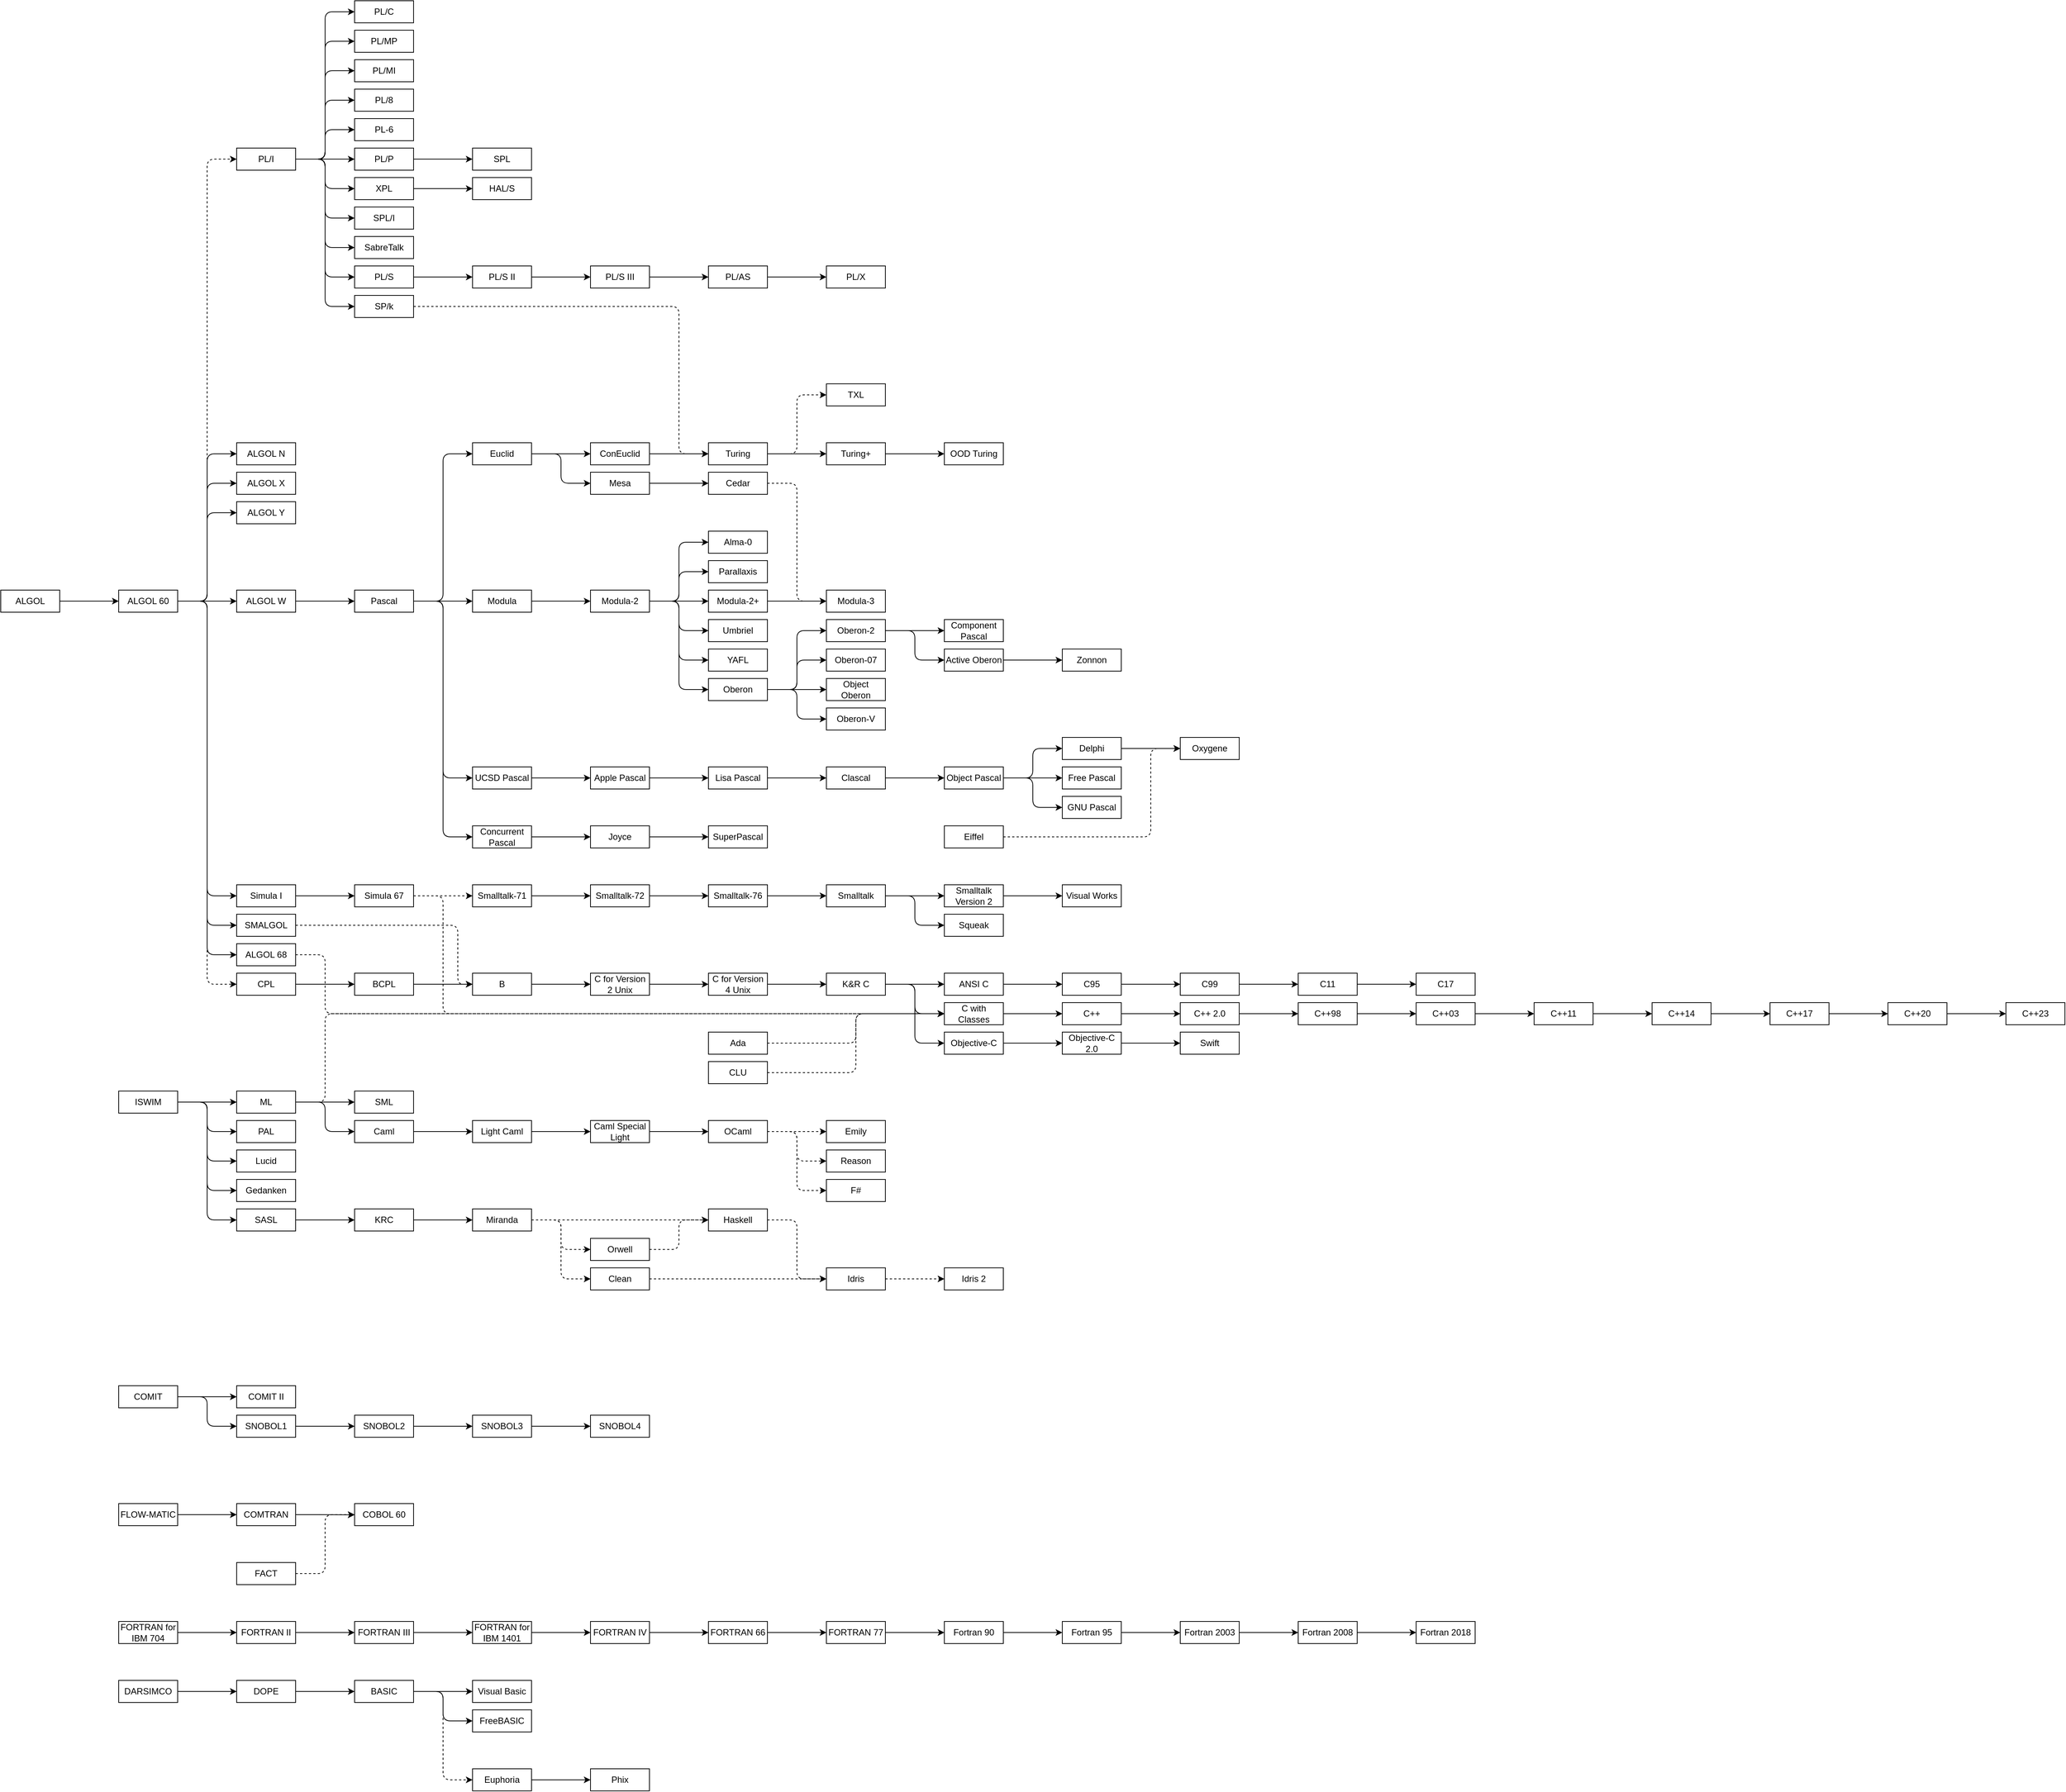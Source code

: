 <mxfile version="21.3.2" type="github">
  <diagram name="Tree" id="KBvRU3A3p2nGMIXXvxWt">
    <mxGraphModel dx="1456" dy="887" grid="1" gridSize="10" guides="1" tooltips="1" connect="1" arrows="1" fold="1" page="1" pageScale="1" pageWidth="3000" pageHeight="3000" math="0" shadow="0">
      <root>
        <mxCell id="0" />
        <mxCell id="1" parent="0" />
        <mxCell id="UrL7DcTW2N4OfELLKphQ-14" value="" style="edgeStyle=orthogonalEdgeStyle;orthogonalLoop=1;jettySize=auto;html=1;" edge="1" parent="1" source="UrL7DcTW2N4OfELLKphQ-9" target="UrL7DcTW2N4OfELLKphQ-13">
          <mxGeometry relative="1" as="geometry" />
        </mxCell>
        <mxCell id="UrL7DcTW2N4OfELLKphQ-9" value="ALGOL" style="rounded=0;whiteSpace=wrap;html=1;labelBackgroundColor=none;" vertex="1" parent="1">
          <mxGeometry x="120" y="880" width="80" height="30" as="geometry" />
        </mxCell>
        <mxCell id="UrL7DcTW2N4OfELLKphQ-17" value="" style="edgeStyle=orthogonalEdgeStyle;orthogonalLoop=1;jettySize=auto;html=1;entryX=0;entryY=0.5;entryDx=0;entryDy=0;" edge="1" parent="1" source="UrL7DcTW2N4OfELLKphQ-13" target="UrL7DcTW2N4OfELLKphQ-15">
          <mxGeometry relative="1" as="geometry" />
        </mxCell>
        <mxCell id="UrL7DcTW2N4OfELLKphQ-19" style="edgeStyle=orthogonalEdgeStyle;orthogonalLoop=1;jettySize=auto;html=1;exitX=1;exitY=0.5;exitDx=0;exitDy=0;entryX=0;entryY=0.5;entryDx=0;entryDy=0;" edge="1" parent="1" source="UrL7DcTW2N4OfELLKphQ-13" target="UrL7DcTW2N4OfELLKphQ-18">
          <mxGeometry relative="1" as="geometry" />
        </mxCell>
        <mxCell id="UrL7DcTW2N4OfELLKphQ-21" style="edgeStyle=orthogonalEdgeStyle;orthogonalLoop=1;jettySize=auto;html=1;exitX=1;exitY=0.5;exitDx=0;exitDy=0;entryX=0;entryY=0.5;entryDx=0;entryDy=0;" edge="1" parent="1" source="UrL7DcTW2N4OfELLKphQ-13" target="UrL7DcTW2N4OfELLKphQ-20">
          <mxGeometry relative="1" as="geometry" />
        </mxCell>
        <mxCell id="UrL7DcTW2N4OfELLKphQ-23" style="edgeStyle=orthogonalEdgeStyle;orthogonalLoop=1;jettySize=auto;html=1;exitX=1;exitY=0.5;exitDx=0;exitDy=0;entryX=0;entryY=0.5;entryDx=0;entryDy=0;" edge="1" parent="1" source="UrL7DcTW2N4OfELLKphQ-13" target="UrL7DcTW2N4OfELLKphQ-22">
          <mxGeometry relative="1" as="geometry" />
        </mxCell>
        <mxCell id="UrL7DcTW2N4OfELLKphQ-100" style="edgeStyle=orthogonalEdgeStyle;orthogonalLoop=1;jettySize=auto;html=1;exitX=1;exitY=0.5;exitDx=0;exitDy=0;entryX=0;entryY=0.5;entryDx=0;entryDy=0;fontFamily=Helvetica;fontSize=12;fontColor=default;dashed=1;endArrow=classic;endFill=1;" edge="1" parent="1" source="UrL7DcTW2N4OfELLKphQ-13" target="UrL7DcTW2N4OfELLKphQ-40">
          <mxGeometry relative="1" as="geometry" />
        </mxCell>
        <mxCell id="UrL7DcTW2N4OfELLKphQ-148" style="edgeStyle=orthogonalEdgeStyle;orthogonalLoop=1;jettySize=auto;html=1;exitX=1;exitY=0.5;exitDx=0;exitDy=0;entryX=0;entryY=0.5;entryDx=0;entryDy=0;fontFamily=Helvetica;fontSize=12;fontColor=default;" edge="1" parent="1" source="UrL7DcTW2N4OfELLKphQ-13" target="UrL7DcTW2N4OfELLKphQ-145">
          <mxGeometry relative="1" as="geometry" />
        </mxCell>
        <mxCell id="UrL7DcTW2N4OfELLKphQ-150" style="edgeStyle=orthogonalEdgeStyle;orthogonalLoop=1;jettySize=auto;html=1;exitX=1;exitY=0.5;exitDx=0;exitDy=0;entryX=0;entryY=0.5;entryDx=0;entryDy=0;fontFamily=Helvetica;fontSize=12;fontColor=default;" edge="1" parent="1" source="UrL7DcTW2N4OfELLKphQ-13" target="UrL7DcTW2N4OfELLKphQ-144">
          <mxGeometry relative="1" as="geometry" />
        </mxCell>
        <mxCell id="UrL7DcTW2N4OfELLKphQ-151" style="edgeStyle=orthogonalEdgeStyle;orthogonalLoop=1;jettySize=auto;html=1;exitX=1;exitY=0.5;exitDx=0;exitDy=0;entryX=0;entryY=0.5;entryDx=0;entryDy=0;fontFamily=Helvetica;fontSize=12;fontColor=default;" edge="1" parent="1" source="UrL7DcTW2N4OfELLKphQ-13" target="UrL7DcTW2N4OfELLKphQ-149">
          <mxGeometry relative="1" as="geometry" />
        </mxCell>
        <mxCell id="UrL7DcTW2N4OfELLKphQ-168" style="edgeStyle=orthogonalEdgeStyle;orthogonalLoop=1;jettySize=auto;html=1;exitX=1;exitY=0.5;exitDx=0;exitDy=0;entryX=0;entryY=0.5;entryDx=0;entryDy=0;fontFamily=Helvetica;fontSize=12;fontColor=default;dashed=1;" edge="1" parent="1" source="UrL7DcTW2N4OfELLKphQ-13" target="UrL7DcTW2N4OfELLKphQ-167">
          <mxGeometry relative="1" as="geometry" />
        </mxCell>
        <mxCell id="UrL7DcTW2N4OfELLKphQ-13" value="ALGOL 60" style="rounded=0;whiteSpace=wrap;html=1;labelBackgroundColor=none;" vertex="1" parent="1">
          <mxGeometry x="280" y="880" width="80" height="30" as="geometry" />
        </mxCell>
        <mxCell id="UrL7DcTW2N4OfELLKphQ-15" value="ALGOL N" style="rounded=0;whiteSpace=wrap;html=1;labelBackgroundColor=none;" vertex="1" parent="1">
          <mxGeometry x="440" y="680" width="80" height="30" as="geometry" />
        </mxCell>
        <mxCell id="UrL7DcTW2N4OfELLKphQ-18" value="ALGOL X" style="rounded=0;whiteSpace=wrap;html=1;" vertex="1" parent="1">
          <mxGeometry x="440" y="720" width="80" height="30" as="geometry" />
        </mxCell>
        <mxCell id="UrL7DcTW2N4OfELLKphQ-20" value="ALGOL Y" style="rounded=0;whiteSpace=wrap;html=1;" vertex="1" parent="1">
          <mxGeometry x="440" y="760" width="80" height="30" as="geometry" />
        </mxCell>
        <mxCell id="UrL7DcTW2N4OfELLKphQ-25" style="edgeStyle=orthogonalEdgeStyle;orthogonalLoop=1;jettySize=auto;html=1;exitX=1;exitY=0.5;exitDx=0;exitDy=0;entryX=0;entryY=0.5;entryDx=0;entryDy=0;fontFamily=Helvetica;fontSize=12;fontColor=default;" edge="1" parent="1" source="UrL7DcTW2N4OfELLKphQ-22" target="UrL7DcTW2N4OfELLKphQ-24">
          <mxGeometry relative="1" as="geometry" />
        </mxCell>
        <mxCell id="UrL7DcTW2N4OfELLKphQ-22" value="ALGOL W" style="rounded=0;whiteSpace=wrap;html=1;" vertex="1" parent="1">
          <mxGeometry x="440" y="880" width="80" height="30" as="geometry" />
        </mxCell>
        <mxCell id="UrL7DcTW2N4OfELLKphQ-27" style="edgeStyle=orthogonalEdgeStyle;orthogonalLoop=1;jettySize=auto;html=1;exitX=1;exitY=0.5;exitDx=0;exitDy=0;entryX=0;entryY=0.5;entryDx=0;entryDy=0;fontFamily=Helvetica;fontSize=12;fontColor=default;" edge="1" parent="1" source="UrL7DcTW2N4OfELLKphQ-24" target="UrL7DcTW2N4OfELLKphQ-26">
          <mxGeometry relative="1" as="geometry" />
        </mxCell>
        <mxCell id="UrL7DcTW2N4OfELLKphQ-80" style="edgeStyle=orthogonalEdgeStyle;orthogonalLoop=1;jettySize=auto;html=1;exitX=1;exitY=0.5;exitDx=0;exitDy=0;entryX=0;entryY=0.5;entryDx=0;entryDy=0;fontFamily=Helvetica;fontSize=12;fontColor=default;" edge="1" parent="1" source="UrL7DcTW2N4OfELLKphQ-24" target="UrL7DcTW2N4OfELLKphQ-79">
          <mxGeometry relative="1" as="geometry" />
        </mxCell>
        <mxCell id="UrL7DcTW2N4OfELLKphQ-119" style="edgeStyle=orthogonalEdgeStyle;orthogonalLoop=1;jettySize=auto;html=1;exitX=1;exitY=0.5;exitDx=0;exitDy=0;entryX=0;entryY=0.5;entryDx=0;entryDy=0;fontFamily=Helvetica;fontSize=12;fontColor=default;" edge="1" parent="1" source="UrL7DcTW2N4OfELLKphQ-24" target="UrL7DcTW2N4OfELLKphQ-118">
          <mxGeometry relative="1" as="geometry" />
        </mxCell>
        <mxCell id="UrL7DcTW2N4OfELLKphQ-139" style="edgeStyle=orthogonalEdgeStyle;orthogonalLoop=1;jettySize=auto;html=1;exitX=1;exitY=0.5;exitDx=0;exitDy=0;entryX=0;entryY=0.5;entryDx=0;entryDy=0;fontFamily=Helvetica;fontSize=12;fontColor=default;" edge="1" parent="1" source="UrL7DcTW2N4OfELLKphQ-24" target="UrL7DcTW2N4OfELLKphQ-138">
          <mxGeometry relative="1" as="geometry" />
        </mxCell>
        <mxCell id="UrL7DcTW2N4OfELLKphQ-24" value="Pascal" style="rounded=0;whiteSpace=wrap;html=1;" vertex="1" parent="1">
          <mxGeometry x="600" y="880" width="80" height="30" as="geometry" />
        </mxCell>
        <mxCell id="UrL7DcTW2N4OfELLKphQ-30" style="edgeStyle=orthogonalEdgeStyle;orthogonalLoop=1;jettySize=auto;html=1;exitX=1;exitY=0.5;exitDx=0;exitDy=0;entryX=0;entryY=0.5;entryDx=0;entryDy=0;fontFamily=Helvetica;fontSize=12;fontColor=default;" edge="1" parent="1" source="UrL7DcTW2N4OfELLKphQ-26" target="UrL7DcTW2N4OfELLKphQ-29">
          <mxGeometry relative="1" as="geometry" />
        </mxCell>
        <mxCell id="UrL7DcTW2N4OfELLKphQ-31" style="edgeStyle=orthogonalEdgeStyle;orthogonalLoop=1;jettySize=auto;html=1;exitX=1;exitY=0.5;exitDx=0;exitDy=0;entryX=0;entryY=0.5;entryDx=0;entryDy=0;fontFamily=Helvetica;fontSize=12;fontColor=default;" edge="1" parent="1" source="UrL7DcTW2N4OfELLKphQ-26" target="UrL7DcTW2N4OfELLKphQ-28">
          <mxGeometry relative="1" as="geometry" />
        </mxCell>
        <mxCell id="UrL7DcTW2N4OfELLKphQ-26" value="Euclid" style="rounded=0;whiteSpace=wrap;html=1;strokeColor=default;fontFamily=Helvetica;fontSize=12;fontColor=default;fillColor=default;" vertex="1" parent="1">
          <mxGeometry x="760" y="680" width="80" height="30" as="geometry" />
        </mxCell>
        <mxCell id="UrL7DcTW2N4OfELLKphQ-78" style="edgeStyle=orthogonalEdgeStyle;orthogonalLoop=1;jettySize=auto;html=1;exitX=1;exitY=0.5;exitDx=0;exitDy=0;fontFamily=Helvetica;fontSize=12;fontColor=default;" edge="1" parent="1" source="UrL7DcTW2N4OfELLKphQ-28" target="UrL7DcTW2N4OfELLKphQ-77">
          <mxGeometry relative="1" as="geometry" />
        </mxCell>
        <mxCell id="UrL7DcTW2N4OfELLKphQ-28" value="Mesa" style="rounded=0;whiteSpace=wrap;html=1;strokeColor=default;fontFamily=Helvetica;fontSize=12;fontColor=default;fillColor=default;" vertex="1" parent="1">
          <mxGeometry x="920" y="720" width="80" height="30" as="geometry" />
        </mxCell>
        <mxCell id="UrL7DcTW2N4OfELLKphQ-33" style="edgeStyle=orthogonalEdgeStyle;orthogonalLoop=1;jettySize=auto;html=1;exitX=1;exitY=0.5;exitDx=0;exitDy=0;entryX=0;entryY=0.5;entryDx=0;entryDy=0;fontFamily=Helvetica;fontSize=12;fontColor=default;" edge="1" parent="1" source="UrL7DcTW2N4OfELLKphQ-29" target="UrL7DcTW2N4OfELLKphQ-32">
          <mxGeometry relative="1" as="geometry" />
        </mxCell>
        <mxCell id="UrL7DcTW2N4OfELLKphQ-29" value="ConEuclid" style="rounded=0;whiteSpace=wrap;html=1;strokeColor=default;fontFamily=Helvetica;fontSize=12;fontColor=default;fillColor=default;" vertex="1" parent="1">
          <mxGeometry x="920" y="680" width="80" height="30" as="geometry" />
        </mxCell>
        <mxCell id="UrL7DcTW2N4OfELLKphQ-35" style="edgeStyle=orthogonalEdgeStyle;orthogonalLoop=1;jettySize=auto;html=1;exitX=1;exitY=0.5;exitDx=0;exitDy=0;fontFamily=Helvetica;fontSize=12;fontColor=default;" edge="1" parent="1" source="UrL7DcTW2N4OfELLKphQ-32" target="UrL7DcTW2N4OfELLKphQ-34">
          <mxGeometry relative="1" as="geometry" />
        </mxCell>
        <mxCell id="UrL7DcTW2N4OfELLKphQ-102" style="edgeStyle=orthogonalEdgeStyle;orthogonalLoop=1;jettySize=auto;html=1;exitX=1;exitY=0.5;exitDx=0;exitDy=0;entryX=0;entryY=0.5;entryDx=0;entryDy=0;fontFamily=Helvetica;fontSize=12;fontColor=default;dashed=1;" edge="1" parent="1" source="UrL7DcTW2N4OfELLKphQ-32" target="UrL7DcTW2N4OfELLKphQ-38">
          <mxGeometry relative="1" as="geometry" />
        </mxCell>
        <mxCell id="UrL7DcTW2N4OfELLKphQ-32" value="Turing" style="rounded=0;whiteSpace=wrap;html=1;strokeColor=default;fontFamily=Helvetica;fontSize=12;fontColor=default;fillColor=default;" vertex="1" parent="1">
          <mxGeometry x="1080" y="680" width="80" height="30" as="geometry" />
        </mxCell>
        <mxCell id="UrL7DcTW2N4OfELLKphQ-37" style="edgeStyle=orthogonalEdgeStyle;orthogonalLoop=1;jettySize=auto;html=1;exitX=1;exitY=0.5;exitDx=0;exitDy=0;entryX=0;entryY=0.5;entryDx=0;entryDy=0;fontFamily=Helvetica;fontSize=12;fontColor=default;" edge="1" parent="1" source="UrL7DcTW2N4OfELLKphQ-34" target="UrL7DcTW2N4OfELLKphQ-36">
          <mxGeometry relative="1" as="geometry" />
        </mxCell>
        <mxCell id="UrL7DcTW2N4OfELLKphQ-34" value="Turing+" style="rounded=0;whiteSpace=wrap;html=1;strokeColor=default;fontFamily=Helvetica;fontSize=12;fontColor=default;fillColor=default;" vertex="1" parent="1">
          <mxGeometry x="1240" y="680" width="80" height="30" as="geometry" />
        </mxCell>
        <mxCell id="UrL7DcTW2N4OfELLKphQ-36" value="OOD Turing" style="rounded=0;whiteSpace=wrap;html=1;strokeColor=default;fontFamily=Helvetica;fontSize=12;fontColor=default;fillColor=default;" vertex="1" parent="1">
          <mxGeometry x="1400" y="680" width="80" height="30" as="geometry" />
        </mxCell>
        <mxCell id="UrL7DcTW2N4OfELLKphQ-38" value="TXL" style="rounded=0;whiteSpace=wrap;html=1;strokeColor=default;fontFamily=Helvetica;fontSize=12;fontColor=default;fillColor=default;" vertex="1" parent="1">
          <mxGeometry x="1240" y="600" width="80" height="30" as="geometry" />
        </mxCell>
        <mxCell id="UrL7DcTW2N4OfELLKphQ-53" style="edgeStyle=orthogonalEdgeStyle;orthogonalLoop=1;jettySize=auto;html=1;exitX=1;exitY=0.5;exitDx=0;exitDy=0;entryX=0;entryY=0.5;entryDx=0;entryDy=0;fontFamily=Helvetica;fontSize=12;fontColor=default;" edge="1" parent="1" source="UrL7DcTW2N4OfELLKphQ-40" target="UrL7DcTW2N4OfELLKphQ-41">
          <mxGeometry relative="1" as="geometry" />
        </mxCell>
        <mxCell id="UrL7DcTW2N4OfELLKphQ-54" style="edgeStyle=orthogonalEdgeStyle;orthogonalLoop=1;jettySize=auto;html=1;exitX=1;exitY=0.5;exitDx=0;exitDy=0;entryX=0;entryY=0.5;entryDx=0;entryDy=0;fontFamily=Helvetica;fontSize=12;fontColor=default;" edge="1" parent="1" source="UrL7DcTW2N4OfELLKphQ-40" target="UrL7DcTW2N4OfELLKphQ-42">
          <mxGeometry relative="1" as="geometry" />
        </mxCell>
        <mxCell id="UrL7DcTW2N4OfELLKphQ-55" style="edgeStyle=orthogonalEdgeStyle;orthogonalLoop=1;jettySize=auto;html=1;exitX=1;exitY=0.5;exitDx=0;exitDy=0;entryX=0;entryY=0.5;entryDx=0;entryDy=0;fontFamily=Helvetica;fontSize=12;fontColor=default;" edge="1" parent="1" source="UrL7DcTW2N4OfELLKphQ-40" target="UrL7DcTW2N4OfELLKphQ-43">
          <mxGeometry relative="1" as="geometry" />
        </mxCell>
        <mxCell id="UrL7DcTW2N4OfELLKphQ-56" style="edgeStyle=orthogonalEdgeStyle;orthogonalLoop=1;jettySize=auto;html=1;exitX=1;exitY=0.5;exitDx=0;exitDy=0;entryX=0;entryY=0.5;entryDx=0;entryDy=0;fontFamily=Helvetica;fontSize=12;fontColor=default;" edge="1" parent="1" source="UrL7DcTW2N4OfELLKphQ-40" target="UrL7DcTW2N4OfELLKphQ-44">
          <mxGeometry relative="1" as="geometry" />
        </mxCell>
        <mxCell id="UrL7DcTW2N4OfELLKphQ-57" style="edgeStyle=orthogonalEdgeStyle;orthogonalLoop=1;jettySize=auto;html=1;exitX=1;exitY=0.5;exitDx=0;exitDy=0;entryX=0;entryY=0.5;entryDx=0;entryDy=0;fontFamily=Helvetica;fontSize=12;fontColor=default;" edge="1" parent="1" source="UrL7DcTW2N4OfELLKphQ-40" target="UrL7DcTW2N4OfELLKphQ-45">
          <mxGeometry relative="1" as="geometry" />
        </mxCell>
        <mxCell id="UrL7DcTW2N4OfELLKphQ-58" style="edgeStyle=orthogonalEdgeStyle;orthogonalLoop=1;jettySize=auto;html=1;exitX=1;exitY=0.5;exitDx=0;exitDy=0;entryX=0;entryY=0.5;entryDx=0;entryDy=0;fontFamily=Helvetica;fontSize=12;fontColor=default;" edge="1" parent="1" source="UrL7DcTW2N4OfELLKphQ-40" target="UrL7DcTW2N4OfELLKphQ-46">
          <mxGeometry relative="1" as="geometry" />
        </mxCell>
        <mxCell id="UrL7DcTW2N4OfELLKphQ-59" style="edgeStyle=orthogonalEdgeStyle;orthogonalLoop=1;jettySize=auto;html=1;exitX=1;exitY=0.5;exitDx=0;exitDy=0;entryX=0;entryY=0.5;entryDx=0;entryDy=0;fontFamily=Helvetica;fontSize=12;fontColor=default;" edge="1" parent="1" source="UrL7DcTW2N4OfELLKphQ-40" target="UrL7DcTW2N4OfELLKphQ-47">
          <mxGeometry relative="1" as="geometry" />
        </mxCell>
        <mxCell id="UrL7DcTW2N4OfELLKphQ-60" style="edgeStyle=orthogonalEdgeStyle;orthogonalLoop=1;jettySize=auto;html=1;exitX=1;exitY=0.5;exitDx=0;exitDy=0;entryX=0;entryY=0.5;entryDx=0;entryDy=0;fontFamily=Helvetica;fontSize=12;fontColor=default;" edge="1" parent="1" source="UrL7DcTW2N4OfELLKphQ-40" target="UrL7DcTW2N4OfELLKphQ-48">
          <mxGeometry relative="1" as="geometry" />
        </mxCell>
        <mxCell id="UrL7DcTW2N4OfELLKphQ-61" style="edgeStyle=orthogonalEdgeStyle;orthogonalLoop=1;jettySize=auto;html=1;exitX=1;exitY=0.5;exitDx=0;exitDy=0;entryX=0;entryY=0.5;entryDx=0;entryDy=0;fontFamily=Helvetica;fontSize=12;fontColor=default;" edge="1" parent="1" source="UrL7DcTW2N4OfELLKphQ-40" target="UrL7DcTW2N4OfELLKphQ-49">
          <mxGeometry relative="1" as="geometry" />
        </mxCell>
        <mxCell id="UrL7DcTW2N4OfELLKphQ-62" style="edgeStyle=orthogonalEdgeStyle;orthogonalLoop=1;jettySize=auto;html=1;exitX=1;exitY=0.5;exitDx=0;exitDy=0;entryX=0;entryY=0.5;entryDx=0;entryDy=0;fontFamily=Helvetica;fontSize=12;fontColor=default;" edge="1" parent="1" source="UrL7DcTW2N4OfELLKphQ-40" target="UrL7DcTW2N4OfELLKphQ-50">
          <mxGeometry relative="1" as="geometry" />
        </mxCell>
        <mxCell id="UrL7DcTW2N4OfELLKphQ-63" style="edgeStyle=orthogonalEdgeStyle;orthogonalLoop=1;jettySize=auto;html=1;exitX=1;exitY=0.5;exitDx=0;exitDy=0;entryX=0;entryY=0.5;entryDx=0;entryDy=0;fontFamily=Helvetica;fontSize=12;fontColor=default;" edge="1" parent="1" source="UrL7DcTW2N4OfELLKphQ-40" target="UrL7DcTW2N4OfELLKphQ-51">
          <mxGeometry relative="1" as="geometry" />
        </mxCell>
        <mxCell id="UrL7DcTW2N4OfELLKphQ-40" value="PL/I" style="rounded=0;whiteSpace=wrap;html=1;labelBackgroundColor=none;" vertex="1" parent="1">
          <mxGeometry x="440" y="280" width="80" height="30" as="geometry" />
        </mxCell>
        <mxCell id="UrL7DcTW2N4OfELLKphQ-41" value="PL/C" style="rounded=0;whiteSpace=wrap;html=1;labelBackgroundColor=none;" vertex="1" parent="1">
          <mxGeometry x="600" y="80" width="80" height="30" as="geometry" />
        </mxCell>
        <mxCell id="UrL7DcTW2N4OfELLKphQ-42" value="PL/MP" style="rounded=0;whiteSpace=wrap;html=1;labelBackgroundColor=none;" vertex="1" parent="1">
          <mxGeometry x="600" y="120" width="80" height="30" as="geometry" />
        </mxCell>
        <mxCell id="UrL7DcTW2N4OfELLKphQ-43" value="PL/MI" style="rounded=0;whiteSpace=wrap;html=1;labelBackgroundColor=none;" vertex="1" parent="1">
          <mxGeometry x="600" y="160" width="80" height="30" as="geometry" />
        </mxCell>
        <mxCell id="UrL7DcTW2N4OfELLKphQ-44" value="PL/8" style="rounded=0;whiteSpace=wrap;html=1;labelBackgroundColor=none;" vertex="1" parent="1">
          <mxGeometry x="600" y="200" width="80" height="30" as="geometry" />
        </mxCell>
        <mxCell id="UrL7DcTW2N4OfELLKphQ-45" value="PL-6" style="rounded=0;whiteSpace=wrap;html=1;labelBackgroundColor=none;" vertex="1" parent="1">
          <mxGeometry x="600" y="240" width="80" height="30" as="geometry" />
        </mxCell>
        <mxCell id="UrL7DcTW2N4OfELLKphQ-65" style="edgeStyle=orthogonalEdgeStyle;orthogonalLoop=1;jettySize=auto;html=1;exitX=1;exitY=0.5;exitDx=0;exitDy=0;entryX=0;entryY=0.5;entryDx=0;entryDy=0;fontFamily=Helvetica;fontSize=12;fontColor=default;" edge="1" parent="1" source="UrL7DcTW2N4OfELLKphQ-46" target="UrL7DcTW2N4OfELLKphQ-64">
          <mxGeometry relative="1" as="geometry" />
        </mxCell>
        <mxCell id="UrL7DcTW2N4OfELLKphQ-46" value="PL/P" style="rounded=0;whiteSpace=wrap;html=1;labelBackgroundColor=none;" vertex="1" parent="1">
          <mxGeometry x="600" y="280" width="80" height="30" as="geometry" />
        </mxCell>
        <mxCell id="UrL7DcTW2N4OfELLKphQ-67" style="edgeStyle=orthogonalEdgeStyle;orthogonalLoop=1;jettySize=auto;html=1;exitX=1;exitY=0.5;exitDx=0;exitDy=0;entryX=0;entryY=0.5;entryDx=0;entryDy=0;fontFamily=Helvetica;fontSize=12;fontColor=default;" edge="1" parent="1" source="UrL7DcTW2N4OfELLKphQ-47" target="UrL7DcTW2N4OfELLKphQ-66">
          <mxGeometry relative="1" as="geometry" />
        </mxCell>
        <mxCell id="UrL7DcTW2N4OfELLKphQ-47" value="XPL" style="rounded=0;whiteSpace=wrap;html=1;labelBackgroundColor=none;" vertex="1" parent="1">
          <mxGeometry x="600" y="320" width="80" height="30" as="geometry" />
        </mxCell>
        <mxCell id="UrL7DcTW2N4OfELLKphQ-48" value="SPL/I" style="rounded=0;whiteSpace=wrap;html=1;labelBackgroundColor=none;" vertex="1" parent="1">
          <mxGeometry x="600" y="360" width="80" height="30" as="geometry" />
        </mxCell>
        <mxCell id="UrL7DcTW2N4OfELLKphQ-49" value="SabreTalk" style="rounded=0;whiteSpace=wrap;html=1;labelBackgroundColor=none;" vertex="1" parent="1">
          <mxGeometry x="600" y="400" width="80" height="30" as="geometry" />
        </mxCell>
        <mxCell id="UrL7DcTW2N4OfELLKphQ-72" style="edgeStyle=orthogonalEdgeStyle;orthogonalLoop=1;jettySize=auto;html=1;exitX=1;exitY=0.5;exitDx=0;exitDy=0;fontFamily=Helvetica;fontSize=12;fontColor=default;" edge="1" parent="1" source="UrL7DcTW2N4OfELLKphQ-50" target="UrL7DcTW2N4OfELLKphQ-68">
          <mxGeometry relative="1" as="geometry" />
        </mxCell>
        <mxCell id="UrL7DcTW2N4OfELLKphQ-50" value="PL/S" style="rounded=0;whiteSpace=wrap;html=1;labelBackgroundColor=none;" vertex="1" parent="1">
          <mxGeometry x="600" y="440" width="80" height="30" as="geometry" />
        </mxCell>
        <mxCell id="UrL7DcTW2N4OfELLKphQ-101" style="edgeStyle=orthogonalEdgeStyle;orthogonalLoop=1;jettySize=auto;html=1;exitX=1;exitY=0.5;exitDx=0;exitDy=0;entryX=0;entryY=0.5;entryDx=0;entryDy=0;fontFamily=Helvetica;fontSize=12;fontColor=default;dashed=1;" edge="1" parent="1" source="UrL7DcTW2N4OfELLKphQ-51" target="UrL7DcTW2N4OfELLKphQ-32">
          <mxGeometry relative="1" as="geometry">
            <Array as="points">
              <mxPoint x="1040" y="495" />
              <mxPoint x="1040" y="695" />
            </Array>
          </mxGeometry>
        </mxCell>
        <mxCell id="UrL7DcTW2N4OfELLKphQ-51" value="SP/k" style="rounded=0;whiteSpace=wrap;html=1;labelBackgroundColor=none;" vertex="1" parent="1">
          <mxGeometry x="600" y="480" width="80" height="30" as="geometry" />
        </mxCell>
        <mxCell id="UrL7DcTW2N4OfELLKphQ-64" value="SPL" style="rounded=0;whiteSpace=wrap;html=1;labelBackgroundColor=none;" vertex="1" parent="1">
          <mxGeometry x="760" y="280" width="80" height="30" as="geometry" />
        </mxCell>
        <mxCell id="UrL7DcTW2N4OfELLKphQ-66" value="HAL/S" style="rounded=0;whiteSpace=wrap;html=1;labelBackgroundColor=none;" vertex="1" parent="1">
          <mxGeometry x="760" y="320" width="80" height="30" as="geometry" />
        </mxCell>
        <mxCell id="UrL7DcTW2N4OfELLKphQ-73" style="edgeStyle=orthogonalEdgeStyle;orthogonalLoop=1;jettySize=auto;html=1;exitX=1;exitY=0.5;exitDx=0;exitDy=0;entryX=0;entryY=0.5;entryDx=0;entryDy=0;fontFamily=Helvetica;fontSize=12;fontColor=default;" edge="1" parent="1" source="UrL7DcTW2N4OfELLKphQ-68" target="UrL7DcTW2N4OfELLKphQ-69">
          <mxGeometry relative="1" as="geometry" />
        </mxCell>
        <mxCell id="UrL7DcTW2N4OfELLKphQ-68" value="PL/S II" style="rounded=0;whiteSpace=wrap;html=1;labelBackgroundColor=none;" vertex="1" parent="1">
          <mxGeometry x="760" y="440" width="80" height="30" as="geometry" />
        </mxCell>
        <mxCell id="UrL7DcTW2N4OfELLKphQ-74" style="edgeStyle=orthogonalEdgeStyle;orthogonalLoop=1;jettySize=auto;html=1;exitX=1;exitY=0.5;exitDx=0;exitDy=0;fontFamily=Helvetica;fontSize=12;fontColor=default;" edge="1" parent="1" source="UrL7DcTW2N4OfELLKphQ-69" target="UrL7DcTW2N4OfELLKphQ-70">
          <mxGeometry relative="1" as="geometry" />
        </mxCell>
        <mxCell id="UrL7DcTW2N4OfELLKphQ-69" value="PL/S III" style="rounded=0;whiteSpace=wrap;html=1;labelBackgroundColor=none;" vertex="1" parent="1">
          <mxGeometry x="920" y="440" width="80" height="30" as="geometry" />
        </mxCell>
        <mxCell id="UrL7DcTW2N4OfELLKphQ-75" style="edgeStyle=orthogonalEdgeStyle;orthogonalLoop=1;jettySize=auto;html=1;exitX=1;exitY=0.5;exitDx=0;exitDy=0;fontFamily=Helvetica;fontSize=12;fontColor=default;" edge="1" parent="1" source="UrL7DcTW2N4OfELLKphQ-70" target="UrL7DcTW2N4OfELLKphQ-71">
          <mxGeometry relative="1" as="geometry" />
        </mxCell>
        <mxCell id="UrL7DcTW2N4OfELLKphQ-70" value="PL/AS" style="rounded=0;whiteSpace=wrap;html=1;labelBackgroundColor=none;" vertex="1" parent="1">
          <mxGeometry x="1080" y="440" width="80" height="30" as="geometry" />
        </mxCell>
        <mxCell id="UrL7DcTW2N4OfELLKphQ-71" value="PL/X" style="rounded=0;whiteSpace=wrap;html=1;labelBackgroundColor=none;" vertex="1" parent="1">
          <mxGeometry x="1240" y="440" width="80" height="30" as="geometry" />
        </mxCell>
        <mxCell id="UrL7DcTW2N4OfELLKphQ-97" style="edgeStyle=orthogonalEdgeStyle;orthogonalLoop=1;jettySize=auto;html=1;exitX=1;exitY=0.5;exitDx=0;exitDy=0;entryX=0;entryY=0.5;entryDx=0;entryDy=0;fontFamily=Helvetica;fontSize=12;fontColor=default;dashed=1;endArrow=classic;endFill=1;" edge="1" parent="1" source="UrL7DcTW2N4OfELLKphQ-77" target="UrL7DcTW2N4OfELLKphQ-87">
          <mxGeometry relative="1" as="geometry" />
        </mxCell>
        <mxCell id="UrL7DcTW2N4OfELLKphQ-77" value="Cedar" style="rounded=0;whiteSpace=wrap;html=1;labelBackgroundColor=none;" vertex="1" parent="1">
          <mxGeometry x="1080" y="720" width="80" height="30" as="geometry" />
        </mxCell>
        <mxCell id="UrL7DcTW2N4OfELLKphQ-82" style="edgeStyle=orthogonalEdgeStyle;orthogonalLoop=1;jettySize=auto;html=1;exitX=1;exitY=0.5;exitDx=0;exitDy=0;entryX=0;entryY=0.5;entryDx=0;entryDy=0;fontFamily=Helvetica;fontSize=12;fontColor=default;" edge="1" parent="1" source="UrL7DcTW2N4OfELLKphQ-79" target="UrL7DcTW2N4OfELLKphQ-81">
          <mxGeometry relative="1" as="geometry" />
        </mxCell>
        <mxCell id="UrL7DcTW2N4OfELLKphQ-79" value="Modula" style="rounded=0;whiteSpace=wrap;html=1;" vertex="1" parent="1">
          <mxGeometry x="760" y="880" width="80" height="30" as="geometry" />
        </mxCell>
        <mxCell id="UrL7DcTW2N4OfELLKphQ-90" style="edgeStyle=orthogonalEdgeStyle;orthogonalLoop=1;jettySize=auto;html=1;exitX=1;exitY=0.5;exitDx=0;exitDy=0;entryX=0;entryY=0.5;entryDx=0;entryDy=0;fontFamily=Helvetica;fontSize=12;fontColor=default;" edge="1" parent="1" source="UrL7DcTW2N4OfELLKphQ-81" target="UrL7DcTW2N4OfELLKphQ-86">
          <mxGeometry relative="1" as="geometry" />
        </mxCell>
        <mxCell id="UrL7DcTW2N4OfELLKphQ-92" style="edgeStyle=orthogonalEdgeStyle;orthogonalLoop=1;jettySize=auto;html=1;exitX=1;exitY=0.5;exitDx=0;exitDy=0;entryX=0;entryY=0.5;entryDx=0;entryDy=0;fontFamily=Helvetica;fontSize=12;fontColor=default;" edge="1" parent="1" source="UrL7DcTW2N4OfELLKphQ-81" target="UrL7DcTW2N4OfELLKphQ-83">
          <mxGeometry relative="1" as="geometry" />
        </mxCell>
        <mxCell id="UrL7DcTW2N4OfELLKphQ-93" style="edgeStyle=orthogonalEdgeStyle;orthogonalLoop=1;jettySize=auto;html=1;exitX=1;exitY=0.5;exitDx=0;exitDy=0;entryX=0;entryY=0.5;entryDx=0;entryDy=0;fontFamily=Helvetica;fontSize=12;fontColor=default;" edge="1" parent="1" source="UrL7DcTW2N4OfELLKphQ-81" target="UrL7DcTW2N4OfELLKphQ-84">
          <mxGeometry relative="1" as="geometry" />
        </mxCell>
        <mxCell id="UrL7DcTW2N4OfELLKphQ-94" style="edgeStyle=orthogonalEdgeStyle;orthogonalLoop=1;jettySize=auto;html=1;exitX=1;exitY=0.5;exitDx=0;exitDy=0;entryX=0;entryY=0.5;entryDx=0;entryDy=0;fontFamily=Helvetica;fontSize=12;fontColor=default;" edge="1" parent="1" source="UrL7DcTW2N4OfELLKphQ-81" target="UrL7DcTW2N4OfELLKphQ-85">
          <mxGeometry relative="1" as="geometry" />
        </mxCell>
        <mxCell id="UrL7DcTW2N4OfELLKphQ-95" style="edgeStyle=orthogonalEdgeStyle;orthogonalLoop=1;jettySize=auto;html=1;exitX=1;exitY=0.5;exitDx=0;exitDy=0;entryX=0;entryY=0.5;entryDx=0;entryDy=0;fontFamily=Helvetica;fontSize=12;fontColor=default;" edge="1" parent="1" source="UrL7DcTW2N4OfELLKphQ-81" target="UrL7DcTW2N4OfELLKphQ-88">
          <mxGeometry relative="1" as="geometry" />
        </mxCell>
        <mxCell id="UrL7DcTW2N4OfELLKphQ-96" style="edgeStyle=orthogonalEdgeStyle;orthogonalLoop=1;jettySize=auto;html=1;exitX=1;exitY=0.5;exitDx=0;exitDy=0;entryX=0;entryY=0.5;entryDx=0;entryDy=0;fontFamily=Helvetica;fontSize=12;fontColor=default;" edge="1" parent="1" source="UrL7DcTW2N4OfELLKphQ-81" target="UrL7DcTW2N4OfELLKphQ-89">
          <mxGeometry relative="1" as="geometry" />
        </mxCell>
        <mxCell id="UrL7DcTW2N4OfELLKphQ-81" value="Modula-2" style="rounded=0;whiteSpace=wrap;html=1;" vertex="1" parent="1">
          <mxGeometry x="920" y="880" width="80" height="30" as="geometry" />
        </mxCell>
        <mxCell id="UrL7DcTW2N4OfELLKphQ-83" value="Alma-0" style="rounded=0;whiteSpace=wrap;html=1;" vertex="1" parent="1">
          <mxGeometry x="1080" y="800" width="80" height="30" as="geometry" />
        </mxCell>
        <mxCell id="UrL7DcTW2N4OfELLKphQ-84" value="Parallaxis" style="rounded=0;whiteSpace=wrap;html=1;" vertex="1" parent="1">
          <mxGeometry x="1080" y="840" width="80" height="30" as="geometry" />
        </mxCell>
        <mxCell id="UrL7DcTW2N4OfELLKphQ-85" value="Umbriel" style="rounded=0;whiteSpace=wrap;html=1;" vertex="1" parent="1">
          <mxGeometry x="1080" y="920" width="80" height="30" as="geometry" />
        </mxCell>
        <mxCell id="UrL7DcTW2N4OfELLKphQ-91" style="edgeStyle=orthogonalEdgeStyle;orthogonalLoop=1;jettySize=auto;html=1;exitX=1;exitY=0.5;exitDx=0;exitDy=0;entryX=0;entryY=0.5;entryDx=0;entryDy=0;fontFamily=Helvetica;fontSize=12;fontColor=default;" edge="1" parent="1" source="UrL7DcTW2N4OfELLKphQ-86" target="UrL7DcTW2N4OfELLKphQ-87">
          <mxGeometry relative="1" as="geometry" />
        </mxCell>
        <mxCell id="UrL7DcTW2N4OfELLKphQ-86" value="Modula-2+" style="rounded=0;whiteSpace=wrap;html=1;" vertex="1" parent="1">
          <mxGeometry x="1080" y="880" width="80" height="30" as="geometry" />
        </mxCell>
        <mxCell id="UrL7DcTW2N4OfELLKphQ-87" value="Modula-3" style="rounded=0;whiteSpace=wrap;html=1;" vertex="1" parent="1">
          <mxGeometry x="1240" y="880" width="80" height="30" as="geometry" />
        </mxCell>
        <mxCell id="UrL7DcTW2N4OfELLKphQ-88" value="YAFL" style="rounded=0;whiteSpace=wrap;html=1;" vertex="1" parent="1">
          <mxGeometry x="1080" y="960" width="80" height="30" as="geometry" />
        </mxCell>
        <mxCell id="UrL7DcTW2N4OfELLKphQ-113" style="edgeStyle=orthogonalEdgeStyle;orthogonalLoop=1;jettySize=auto;html=1;exitX=1;exitY=0.5;exitDx=0;exitDy=0;entryX=0;entryY=0.5;entryDx=0;entryDy=0;fontFamily=Helvetica;fontSize=12;fontColor=default;" edge="1" parent="1" source="UrL7DcTW2N4OfELLKphQ-89" target="UrL7DcTW2N4OfELLKphQ-103">
          <mxGeometry relative="1" as="geometry" />
        </mxCell>
        <mxCell id="UrL7DcTW2N4OfELLKphQ-114" style="edgeStyle=orthogonalEdgeStyle;orthogonalLoop=1;jettySize=auto;html=1;exitX=1;exitY=0.5;exitDx=0;exitDy=0;entryX=0;entryY=0.5;entryDx=0;entryDy=0;fontFamily=Helvetica;fontSize=12;fontColor=default;" edge="1" parent="1" source="UrL7DcTW2N4OfELLKphQ-89" target="UrL7DcTW2N4OfELLKphQ-104">
          <mxGeometry relative="1" as="geometry" />
        </mxCell>
        <mxCell id="UrL7DcTW2N4OfELLKphQ-115" style="edgeStyle=orthogonalEdgeStyle;orthogonalLoop=1;jettySize=auto;html=1;exitX=1;exitY=0.5;exitDx=0;exitDy=0;entryX=0;entryY=0.5;entryDx=0;entryDy=0;fontFamily=Helvetica;fontSize=12;fontColor=default;" edge="1" parent="1" source="UrL7DcTW2N4OfELLKphQ-89" target="UrL7DcTW2N4OfELLKphQ-105">
          <mxGeometry relative="1" as="geometry" />
        </mxCell>
        <mxCell id="UrL7DcTW2N4OfELLKphQ-116" style="edgeStyle=orthogonalEdgeStyle;orthogonalLoop=1;jettySize=auto;html=1;exitX=1;exitY=0.5;exitDx=0;exitDy=0;entryX=0;entryY=0.5;entryDx=0;entryDy=0;fontFamily=Helvetica;fontSize=12;fontColor=default;" edge="1" parent="1" source="UrL7DcTW2N4OfELLKphQ-89" target="UrL7DcTW2N4OfELLKphQ-106">
          <mxGeometry relative="1" as="geometry" />
        </mxCell>
        <mxCell id="UrL7DcTW2N4OfELLKphQ-89" value="Oberon" style="rounded=0;whiteSpace=wrap;html=1;" vertex="1" parent="1">
          <mxGeometry x="1080" y="1000" width="80" height="30" as="geometry" />
        </mxCell>
        <mxCell id="UrL7DcTW2N4OfELLKphQ-109" style="edgeStyle=orthogonalEdgeStyle;orthogonalLoop=1;jettySize=auto;html=1;exitX=1;exitY=0.5;exitDx=0;exitDy=0;entryX=0;entryY=0.5;entryDx=0;entryDy=0;fontFamily=Helvetica;fontSize=12;fontColor=default;" edge="1" parent="1" source="UrL7DcTW2N4OfELLKphQ-103" target="UrL7DcTW2N4OfELLKphQ-107">
          <mxGeometry relative="1" as="geometry" />
        </mxCell>
        <mxCell id="UrL7DcTW2N4OfELLKphQ-112" style="edgeStyle=orthogonalEdgeStyle;orthogonalLoop=1;jettySize=auto;html=1;exitX=1;exitY=0.5;exitDx=0;exitDy=0;entryX=0;entryY=0.5;entryDx=0;entryDy=0;fontFamily=Helvetica;fontSize=12;fontColor=default;" edge="1" parent="1" source="UrL7DcTW2N4OfELLKphQ-103" target="UrL7DcTW2N4OfELLKphQ-111">
          <mxGeometry relative="1" as="geometry" />
        </mxCell>
        <mxCell id="UrL7DcTW2N4OfELLKphQ-103" value="Oberon-2" style="rounded=0;whiteSpace=wrap;html=1;" vertex="1" parent="1">
          <mxGeometry x="1240" y="920" width="80" height="30" as="geometry" />
        </mxCell>
        <mxCell id="UrL7DcTW2N4OfELLKphQ-104" value="Oberon-07" style="rounded=0;whiteSpace=wrap;html=1;" vertex="1" parent="1">
          <mxGeometry x="1240" y="960" width="80" height="30" as="geometry" />
        </mxCell>
        <mxCell id="UrL7DcTW2N4OfELLKphQ-105" value="Object Oberon" style="rounded=0;whiteSpace=wrap;html=1;" vertex="1" parent="1">
          <mxGeometry x="1240" y="1000" width="80" height="30" as="geometry" />
        </mxCell>
        <mxCell id="UrL7DcTW2N4OfELLKphQ-106" value="Oberon-V" style="rounded=0;whiteSpace=wrap;html=1;" vertex="1" parent="1">
          <mxGeometry x="1240" y="1040" width="80" height="30" as="geometry" />
        </mxCell>
        <mxCell id="UrL7DcTW2N4OfELLKphQ-110" style="edgeStyle=orthogonalEdgeStyle;orthogonalLoop=1;jettySize=auto;html=1;exitX=1;exitY=0.5;exitDx=0;exitDy=0;entryX=0;entryY=0.5;entryDx=0;entryDy=0;fontFamily=Helvetica;fontSize=12;fontColor=default;" edge="1" parent="1" source="UrL7DcTW2N4OfELLKphQ-107" target="UrL7DcTW2N4OfELLKphQ-108">
          <mxGeometry relative="1" as="geometry" />
        </mxCell>
        <mxCell id="UrL7DcTW2N4OfELLKphQ-107" value="Active Oberon" style="rounded=0;whiteSpace=wrap;html=1;" vertex="1" parent="1">
          <mxGeometry x="1400" y="960" width="80" height="30" as="geometry" />
        </mxCell>
        <mxCell id="UrL7DcTW2N4OfELLKphQ-108" value="Zonnon" style="rounded=0;whiteSpace=wrap;html=1;" vertex="1" parent="1">
          <mxGeometry x="1560" y="960" width="80" height="30" as="geometry" />
        </mxCell>
        <mxCell id="UrL7DcTW2N4OfELLKphQ-111" value="Component Pascal" style="rounded=0;whiteSpace=wrap;html=1;" vertex="1" parent="1">
          <mxGeometry x="1400" y="920" width="80" height="30" as="geometry" />
        </mxCell>
        <mxCell id="UrL7DcTW2N4OfELLKphQ-121" style="edgeStyle=orthogonalEdgeStyle;orthogonalLoop=1;jettySize=auto;html=1;exitX=1;exitY=0.5;exitDx=0;exitDy=0;entryX=0;entryY=0.5;entryDx=0;entryDy=0;fontFamily=Helvetica;fontSize=12;fontColor=default;" edge="1" parent="1" source="UrL7DcTW2N4OfELLKphQ-118" target="UrL7DcTW2N4OfELLKphQ-120">
          <mxGeometry relative="1" as="geometry" />
        </mxCell>
        <mxCell id="UrL7DcTW2N4OfELLKphQ-118" value="UCSD Pascal" style="rounded=0;whiteSpace=wrap;html=1;" vertex="1" parent="1">
          <mxGeometry x="760" y="1120" width="80" height="30" as="geometry" />
        </mxCell>
        <mxCell id="UrL7DcTW2N4OfELLKphQ-123" style="edgeStyle=orthogonalEdgeStyle;orthogonalLoop=1;jettySize=auto;html=1;exitX=1;exitY=0.5;exitDx=0;exitDy=0;entryX=0;entryY=0.5;entryDx=0;entryDy=0;fontFamily=Helvetica;fontSize=12;fontColor=default;" edge="1" parent="1" source="UrL7DcTW2N4OfELLKphQ-120" target="UrL7DcTW2N4OfELLKphQ-122">
          <mxGeometry relative="1" as="geometry" />
        </mxCell>
        <mxCell id="UrL7DcTW2N4OfELLKphQ-120" value="Apple Pascal" style="rounded=0;whiteSpace=wrap;html=1;" vertex="1" parent="1">
          <mxGeometry x="920" y="1120" width="80" height="30" as="geometry" />
        </mxCell>
        <mxCell id="UrL7DcTW2N4OfELLKphQ-125" style="edgeStyle=orthogonalEdgeStyle;orthogonalLoop=1;jettySize=auto;html=1;exitX=1;exitY=0.5;exitDx=0;exitDy=0;entryX=0;entryY=0.5;entryDx=0;entryDy=0;fontFamily=Helvetica;fontSize=12;fontColor=default;" edge="1" parent="1" source="UrL7DcTW2N4OfELLKphQ-122" target="UrL7DcTW2N4OfELLKphQ-124">
          <mxGeometry relative="1" as="geometry" />
        </mxCell>
        <mxCell id="UrL7DcTW2N4OfELLKphQ-122" value="Lisa Pascal" style="rounded=0;whiteSpace=wrap;html=1;" vertex="1" parent="1">
          <mxGeometry x="1080" y="1120" width="80" height="30" as="geometry" />
        </mxCell>
        <mxCell id="UrL7DcTW2N4OfELLKphQ-127" style="edgeStyle=orthogonalEdgeStyle;orthogonalLoop=1;jettySize=auto;html=1;exitX=1;exitY=0.5;exitDx=0;exitDy=0;entryX=0;entryY=0.5;entryDx=0;entryDy=0;fontFamily=Helvetica;fontSize=12;fontColor=default;" edge="1" parent="1" source="UrL7DcTW2N4OfELLKphQ-124" target="UrL7DcTW2N4OfELLKphQ-126">
          <mxGeometry relative="1" as="geometry" />
        </mxCell>
        <mxCell id="UrL7DcTW2N4OfELLKphQ-124" value="Clascal" style="rounded=0;whiteSpace=wrap;html=1;" vertex="1" parent="1">
          <mxGeometry x="1240" y="1120" width="80" height="30" as="geometry" />
        </mxCell>
        <mxCell id="UrL7DcTW2N4OfELLKphQ-129" style="edgeStyle=orthogonalEdgeStyle;orthogonalLoop=1;jettySize=auto;html=1;exitX=1;exitY=0.5;exitDx=0;exitDy=0;entryX=0;entryY=0.5;entryDx=0;entryDy=0;fontFamily=Helvetica;fontSize=12;fontColor=default;" edge="1" parent="1" source="UrL7DcTW2N4OfELLKphQ-126" target="UrL7DcTW2N4OfELLKphQ-128">
          <mxGeometry relative="1" as="geometry" />
        </mxCell>
        <mxCell id="UrL7DcTW2N4OfELLKphQ-131" style="edgeStyle=orthogonalEdgeStyle;orthogonalLoop=1;jettySize=auto;html=1;exitX=1;exitY=0.5;exitDx=0;exitDy=0;entryX=0;entryY=0.5;entryDx=0;entryDy=0;fontFamily=Helvetica;fontSize=12;fontColor=default;" edge="1" parent="1" source="UrL7DcTW2N4OfELLKphQ-126" target="UrL7DcTW2N4OfELLKphQ-130">
          <mxGeometry relative="1" as="geometry" />
        </mxCell>
        <mxCell id="UrL7DcTW2N4OfELLKphQ-133" style="edgeStyle=orthogonalEdgeStyle;orthogonalLoop=1;jettySize=auto;html=1;exitX=1;exitY=0.5;exitDx=0;exitDy=0;entryX=0;entryY=0.5;entryDx=0;entryDy=0;fontFamily=Helvetica;fontSize=12;fontColor=default;" edge="1" parent="1" source="UrL7DcTW2N4OfELLKphQ-126" target="UrL7DcTW2N4OfELLKphQ-132">
          <mxGeometry relative="1" as="geometry" />
        </mxCell>
        <mxCell id="UrL7DcTW2N4OfELLKphQ-126" value="Object Pascal" style="rounded=0;whiteSpace=wrap;html=1;" vertex="1" parent="1">
          <mxGeometry x="1400" y="1120" width="80" height="30" as="geometry" />
        </mxCell>
        <mxCell id="UrL7DcTW2N4OfELLKphQ-135" style="edgeStyle=orthogonalEdgeStyle;orthogonalLoop=1;jettySize=auto;html=1;exitX=1;exitY=0.5;exitDx=0;exitDy=0;fontFamily=Helvetica;fontSize=12;fontColor=default;" edge="1" parent="1" source="UrL7DcTW2N4OfELLKphQ-128" target="UrL7DcTW2N4OfELLKphQ-134">
          <mxGeometry relative="1" as="geometry" />
        </mxCell>
        <mxCell id="UrL7DcTW2N4OfELLKphQ-128" value="Delphi" style="rounded=0;whiteSpace=wrap;html=1;" vertex="1" parent="1">
          <mxGeometry x="1560" y="1080" width="80" height="30" as="geometry" />
        </mxCell>
        <mxCell id="UrL7DcTW2N4OfELLKphQ-130" value="Free Pascal" style="rounded=0;whiteSpace=wrap;html=1;" vertex="1" parent="1">
          <mxGeometry x="1560" y="1120" width="80" height="30" as="geometry" />
        </mxCell>
        <mxCell id="UrL7DcTW2N4OfELLKphQ-132" value="GNU Pascal" style="rounded=0;whiteSpace=wrap;html=1;" vertex="1" parent="1">
          <mxGeometry x="1560" y="1160" width="80" height="30" as="geometry" />
        </mxCell>
        <mxCell id="UrL7DcTW2N4OfELLKphQ-134" value="Oxygene" style="rounded=0;whiteSpace=wrap;html=1;" vertex="1" parent="1">
          <mxGeometry x="1720" y="1080" width="80" height="30" as="geometry" />
        </mxCell>
        <mxCell id="UrL7DcTW2N4OfELLKphQ-137" style="edgeStyle=orthogonalEdgeStyle;orthogonalLoop=1;jettySize=auto;html=1;exitX=1;exitY=0.5;exitDx=0;exitDy=0;entryX=0;entryY=0.5;entryDx=0;entryDy=0;fontFamily=Helvetica;fontSize=12;fontColor=default;dashed=1;" edge="1" parent="1" source="UrL7DcTW2N4OfELLKphQ-136" target="UrL7DcTW2N4OfELLKphQ-134">
          <mxGeometry relative="1" as="geometry">
            <Array as="points">
              <mxPoint x="1680" y="1215" />
              <mxPoint x="1680" y="1095" />
            </Array>
          </mxGeometry>
        </mxCell>
        <mxCell id="UrL7DcTW2N4OfELLKphQ-136" value="Eiffel" style="rounded=0;whiteSpace=wrap;html=1;" vertex="1" parent="1">
          <mxGeometry x="1400" y="1200" width="80" height="30" as="geometry" />
        </mxCell>
        <mxCell id="UrL7DcTW2N4OfELLKphQ-142" style="edgeStyle=orthogonalEdgeStyle;orthogonalLoop=1;jettySize=auto;html=1;exitX=1;exitY=0.5;exitDx=0;exitDy=0;entryX=0;entryY=0.5;entryDx=0;entryDy=0;fontFamily=Helvetica;fontSize=12;fontColor=default;" edge="1" parent="1" source="UrL7DcTW2N4OfELLKphQ-138" target="UrL7DcTW2N4OfELLKphQ-140">
          <mxGeometry relative="1" as="geometry" />
        </mxCell>
        <mxCell id="UrL7DcTW2N4OfELLKphQ-138" value="Concurrent Pascal" style="rounded=0;whiteSpace=wrap;html=1;" vertex="1" parent="1">
          <mxGeometry x="760" y="1200" width="80" height="30" as="geometry" />
        </mxCell>
        <mxCell id="UrL7DcTW2N4OfELLKphQ-143" style="edgeStyle=orthogonalEdgeStyle;orthogonalLoop=1;jettySize=auto;html=1;exitX=1;exitY=0.5;exitDx=0;exitDy=0;entryX=0;entryY=0.5;entryDx=0;entryDy=0;fontFamily=Helvetica;fontSize=12;fontColor=default;" edge="1" parent="1" source="UrL7DcTW2N4OfELLKphQ-140" target="UrL7DcTW2N4OfELLKphQ-141">
          <mxGeometry relative="1" as="geometry" />
        </mxCell>
        <mxCell id="UrL7DcTW2N4OfELLKphQ-140" value="Joyce" style="rounded=0;whiteSpace=wrap;html=1;" vertex="1" parent="1">
          <mxGeometry x="920" y="1200" width="80" height="30" as="geometry" />
        </mxCell>
        <mxCell id="UrL7DcTW2N4OfELLKphQ-141" value="SuperPascal" style="rounded=0;whiteSpace=wrap;html=1;" vertex="1" parent="1">
          <mxGeometry x="1080" y="1200" width="80" height="30" as="geometry" />
        </mxCell>
        <mxCell id="UrL7DcTW2N4OfELLKphQ-226" style="edgeStyle=orthogonalEdgeStyle;orthogonalLoop=1;jettySize=auto;html=1;exitX=1;exitY=0.5;exitDx=0;exitDy=0;entryX=0;entryY=0.5;entryDx=0;entryDy=0;fontFamily=Helvetica;fontSize=12;fontColor=default;dashed=1;" edge="1" parent="1" source="UrL7DcTW2N4OfELLKphQ-144" target="UrL7DcTW2N4OfELLKphQ-179">
          <mxGeometry relative="1" as="geometry">
            <Array as="points">
              <mxPoint x="560" y="1375" />
              <mxPoint x="560" y="1455" />
            </Array>
          </mxGeometry>
        </mxCell>
        <mxCell id="UrL7DcTW2N4OfELLKphQ-144" value="ALGOL 68" style="rounded=0;whiteSpace=wrap;html=1;" vertex="1" parent="1">
          <mxGeometry x="440" y="1360" width="80" height="30" as="geometry" />
        </mxCell>
        <mxCell id="UrL7DcTW2N4OfELLKphQ-147" style="edgeStyle=orthogonalEdgeStyle;orthogonalLoop=1;jettySize=auto;html=1;exitX=1;exitY=0.5;exitDx=0;exitDy=0;entryX=0;entryY=0.5;entryDx=0;entryDy=0;fontFamily=Helvetica;fontSize=12;fontColor=default;" edge="1" parent="1" source="UrL7DcTW2N4OfELLKphQ-145" target="UrL7DcTW2N4OfELLKphQ-146">
          <mxGeometry relative="1" as="geometry" />
        </mxCell>
        <mxCell id="UrL7DcTW2N4OfELLKphQ-145" value="Simula I" style="rounded=0;whiteSpace=wrap;html=1;" vertex="1" parent="1">
          <mxGeometry x="440" y="1280" width="80" height="30" as="geometry" />
        </mxCell>
        <mxCell id="UrL7DcTW2N4OfELLKphQ-153" style="edgeStyle=orthogonalEdgeStyle;orthogonalLoop=1;jettySize=auto;html=1;exitX=1;exitY=0.5;exitDx=0;exitDy=0;entryX=0;entryY=0.5;entryDx=0;entryDy=0;fontFamily=Helvetica;fontSize=12;fontColor=default;dashed=1;" edge="1" parent="1" source="UrL7DcTW2N4OfELLKphQ-146" target="UrL7DcTW2N4OfELLKphQ-152">
          <mxGeometry relative="1" as="geometry" />
        </mxCell>
        <mxCell id="UrL7DcTW2N4OfELLKphQ-216" style="edgeStyle=orthogonalEdgeStyle;orthogonalLoop=1;jettySize=auto;html=1;exitX=1;exitY=0.5;exitDx=0;exitDy=0;entryX=0;entryY=0.5;entryDx=0;entryDy=0;fontFamily=Helvetica;fontSize=12;fontColor=default;dashed=1;shadow=0;" edge="1" parent="1" source="UrL7DcTW2N4OfELLKphQ-146" target="UrL7DcTW2N4OfELLKphQ-179">
          <mxGeometry relative="1" as="geometry">
            <Array as="points">
              <mxPoint x="720" y="1295" />
              <mxPoint x="720" y="1455" />
            </Array>
          </mxGeometry>
        </mxCell>
        <mxCell id="UrL7DcTW2N4OfELLKphQ-146" value="Simula 67" style="rounded=0;whiteSpace=wrap;html=1;" vertex="1" parent="1">
          <mxGeometry x="600" y="1280" width="80" height="30" as="geometry" />
        </mxCell>
        <mxCell id="UrL7DcTW2N4OfELLKphQ-225" style="edgeStyle=orthogonalEdgeStyle;orthogonalLoop=1;jettySize=auto;html=1;exitX=1;exitY=0.5;exitDx=0;exitDy=0;entryX=0;entryY=0.5;entryDx=0;entryDy=0;fontFamily=Helvetica;fontSize=12;fontColor=default;dashed=1;" edge="1" parent="1" source="UrL7DcTW2N4OfELLKphQ-149" target="UrL7DcTW2N4OfELLKphQ-170">
          <mxGeometry relative="1" as="geometry">
            <Array as="points">
              <mxPoint x="740" y="1335" />
              <mxPoint x="740" y="1415" />
            </Array>
          </mxGeometry>
        </mxCell>
        <mxCell id="UrL7DcTW2N4OfELLKphQ-149" value="SMALGOL" style="rounded=0;whiteSpace=wrap;html=1;" vertex="1" parent="1">
          <mxGeometry x="440" y="1320" width="80" height="30" as="geometry" />
        </mxCell>
        <mxCell id="UrL7DcTW2N4OfELLKphQ-160" style="edgeStyle=orthogonalEdgeStyle;orthogonalLoop=1;jettySize=auto;html=1;exitX=1;exitY=0.5;exitDx=0;exitDy=0;fontFamily=Helvetica;fontSize=12;fontColor=default;" edge="1" parent="1" source="UrL7DcTW2N4OfELLKphQ-152" target="UrL7DcTW2N4OfELLKphQ-154">
          <mxGeometry relative="1" as="geometry" />
        </mxCell>
        <mxCell id="UrL7DcTW2N4OfELLKphQ-152" value="Smalltalk-71" style="rounded=0;whiteSpace=wrap;html=1;" vertex="1" parent="1">
          <mxGeometry x="760" y="1280" width="80" height="30" as="geometry" />
        </mxCell>
        <mxCell id="UrL7DcTW2N4OfELLKphQ-161" style="edgeStyle=orthogonalEdgeStyle;orthogonalLoop=1;jettySize=auto;html=1;exitX=1;exitY=0.5;exitDx=0;exitDy=0;entryX=0;entryY=0.5;entryDx=0;entryDy=0;fontFamily=Helvetica;fontSize=12;fontColor=default;" edge="1" parent="1" source="UrL7DcTW2N4OfELLKphQ-154" target="UrL7DcTW2N4OfELLKphQ-155">
          <mxGeometry relative="1" as="geometry" />
        </mxCell>
        <mxCell id="UrL7DcTW2N4OfELLKphQ-154" value="Smalltalk-72" style="rounded=0;whiteSpace=wrap;html=1;" vertex="1" parent="1">
          <mxGeometry x="920" y="1280" width="80" height="30" as="geometry" />
        </mxCell>
        <mxCell id="UrL7DcTW2N4OfELLKphQ-162" style="edgeStyle=orthogonalEdgeStyle;orthogonalLoop=1;jettySize=auto;html=1;exitX=1;exitY=0.5;exitDx=0;exitDy=0;entryX=0;entryY=0.5;entryDx=0;entryDy=0;fontFamily=Helvetica;fontSize=12;fontColor=default;" edge="1" parent="1" source="UrL7DcTW2N4OfELLKphQ-155" target="UrL7DcTW2N4OfELLKphQ-156">
          <mxGeometry relative="1" as="geometry" />
        </mxCell>
        <mxCell id="UrL7DcTW2N4OfELLKphQ-155" value="Smalltalk-76" style="rounded=0;whiteSpace=wrap;html=1;" vertex="1" parent="1">
          <mxGeometry x="1080" y="1280" width="80" height="30" as="geometry" />
        </mxCell>
        <mxCell id="UrL7DcTW2N4OfELLKphQ-163" style="edgeStyle=orthogonalEdgeStyle;orthogonalLoop=1;jettySize=auto;html=1;exitX=1;exitY=0.5;exitDx=0;exitDy=0;fontFamily=Helvetica;fontSize=12;fontColor=default;" edge="1" parent="1" source="UrL7DcTW2N4OfELLKphQ-156" target="UrL7DcTW2N4OfELLKphQ-157">
          <mxGeometry relative="1" as="geometry" />
        </mxCell>
        <mxCell id="UrL7DcTW2N4OfELLKphQ-164" style="edgeStyle=orthogonalEdgeStyle;orthogonalLoop=1;jettySize=auto;html=1;exitX=1;exitY=0.5;exitDx=0;exitDy=0;entryX=0;entryY=0.5;entryDx=0;entryDy=0;fontFamily=Helvetica;fontSize=12;fontColor=default;" edge="1" parent="1" source="UrL7DcTW2N4OfELLKphQ-156" target="UrL7DcTW2N4OfELLKphQ-159">
          <mxGeometry relative="1" as="geometry" />
        </mxCell>
        <mxCell id="UrL7DcTW2N4OfELLKphQ-156" value="Smalltalk" style="rounded=0;whiteSpace=wrap;html=1;" vertex="1" parent="1">
          <mxGeometry x="1240" y="1280" width="80" height="30" as="geometry" />
        </mxCell>
        <mxCell id="UrL7DcTW2N4OfELLKphQ-165" style="edgeStyle=orthogonalEdgeStyle;orthogonalLoop=1;jettySize=auto;html=1;exitX=1;exitY=0.5;exitDx=0;exitDy=0;entryX=0;entryY=0.5;entryDx=0;entryDy=0;fontFamily=Helvetica;fontSize=12;fontColor=default;" edge="1" parent="1" source="UrL7DcTW2N4OfELLKphQ-157" target="UrL7DcTW2N4OfELLKphQ-158">
          <mxGeometry relative="1" as="geometry" />
        </mxCell>
        <mxCell id="UrL7DcTW2N4OfELLKphQ-157" value="Smalltalk Version 2" style="rounded=0;whiteSpace=wrap;html=1;" vertex="1" parent="1">
          <mxGeometry x="1400" y="1280" width="80" height="30" as="geometry" />
        </mxCell>
        <mxCell id="UrL7DcTW2N4OfELLKphQ-158" value="Visual Works" style="rounded=0;whiteSpace=wrap;html=1;" vertex="1" parent="1">
          <mxGeometry x="1560" y="1280" width="80" height="30" as="geometry" />
        </mxCell>
        <mxCell id="UrL7DcTW2N4OfELLKphQ-159" value="Squeak" style="rounded=0;whiteSpace=wrap;html=1;" vertex="1" parent="1">
          <mxGeometry x="1400" y="1320" width="80" height="30" as="geometry" />
        </mxCell>
        <mxCell id="UrL7DcTW2N4OfELLKphQ-183" style="edgeStyle=orthogonalEdgeStyle;orthogonalLoop=1;jettySize=auto;html=1;exitX=1;exitY=0.5;exitDx=0;exitDy=0;entryX=0;entryY=0.5;entryDx=0;entryDy=0;fontFamily=Helvetica;fontSize=12;fontColor=default;" edge="1" parent="1" source="UrL7DcTW2N4OfELLKphQ-167" target="UrL7DcTW2N4OfELLKphQ-169">
          <mxGeometry relative="1" as="geometry" />
        </mxCell>
        <mxCell id="UrL7DcTW2N4OfELLKphQ-167" value="CPL" style="rounded=0;whiteSpace=wrap;html=1;" vertex="1" parent="1">
          <mxGeometry x="440" y="1400" width="80" height="30" as="geometry" />
        </mxCell>
        <mxCell id="UrL7DcTW2N4OfELLKphQ-184" style="edgeStyle=orthogonalEdgeStyle;orthogonalLoop=1;jettySize=auto;html=1;exitX=1;exitY=0.5;exitDx=0;exitDy=0;entryX=0;entryY=0.5;entryDx=0;entryDy=0;fontFamily=Helvetica;fontSize=12;fontColor=default;" edge="1" parent="1" source="UrL7DcTW2N4OfELLKphQ-169" target="UrL7DcTW2N4OfELLKphQ-170">
          <mxGeometry relative="1" as="geometry" />
        </mxCell>
        <mxCell id="UrL7DcTW2N4OfELLKphQ-169" value="BCPL" style="rounded=0;whiteSpace=wrap;html=1;" vertex="1" parent="1">
          <mxGeometry x="600" y="1400" width="80" height="30" as="geometry" />
        </mxCell>
        <mxCell id="UrL7DcTW2N4OfELLKphQ-185" style="edgeStyle=orthogonalEdgeStyle;orthogonalLoop=1;jettySize=auto;html=1;exitX=1;exitY=0.5;exitDx=0;exitDy=0;entryX=0;entryY=0.5;entryDx=0;entryDy=0;fontFamily=Helvetica;fontSize=12;fontColor=default;" edge="1" parent="1" source="UrL7DcTW2N4OfELLKphQ-170" target="UrL7DcTW2N4OfELLKphQ-171">
          <mxGeometry relative="1" as="geometry" />
        </mxCell>
        <mxCell id="UrL7DcTW2N4OfELLKphQ-170" value="B" style="rounded=0;whiteSpace=wrap;html=1;" vertex="1" parent="1">
          <mxGeometry x="760" y="1400" width="80" height="30" as="geometry" />
        </mxCell>
        <mxCell id="UrL7DcTW2N4OfELLKphQ-186" style="edgeStyle=orthogonalEdgeStyle;orthogonalLoop=1;jettySize=auto;html=1;exitX=1;exitY=0.5;exitDx=0;exitDy=0;entryX=0;entryY=0.5;entryDx=0;entryDy=0;fontFamily=Helvetica;fontSize=12;fontColor=default;" edge="1" parent="1" source="UrL7DcTW2N4OfELLKphQ-171" target="UrL7DcTW2N4OfELLKphQ-172">
          <mxGeometry relative="1" as="geometry" />
        </mxCell>
        <mxCell id="UrL7DcTW2N4OfELLKphQ-171" value="C for Version 2 Unix" style="rounded=0;whiteSpace=wrap;html=1;" vertex="1" parent="1">
          <mxGeometry x="920" y="1400" width="80" height="30" as="geometry" />
        </mxCell>
        <mxCell id="UrL7DcTW2N4OfELLKphQ-187" style="edgeStyle=orthogonalEdgeStyle;orthogonalLoop=1;jettySize=auto;html=1;exitX=1;exitY=0.5;exitDx=0;exitDy=0;entryX=0;entryY=0.5;entryDx=0;entryDy=0;fontFamily=Helvetica;fontSize=12;fontColor=default;" edge="1" parent="1" source="UrL7DcTW2N4OfELLKphQ-172" target="UrL7DcTW2N4OfELLKphQ-173">
          <mxGeometry relative="1" as="geometry" />
        </mxCell>
        <mxCell id="UrL7DcTW2N4OfELLKphQ-172" value="C for Version 4 Unix" style="rounded=0;whiteSpace=wrap;html=1;" vertex="1" parent="1">
          <mxGeometry x="1080" y="1400" width="80" height="30" as="geometry" />
        </mxCell>
        <mxCell id="UrL7DcTW2N4OfELLKphQ-188" style="edgeStyle=orthogonalEdgeStyle;orthogonalLoop=1;jettySize=auto;html=1;exitX=1;exitY=0.5;exitDx=0;exitDy=0;fontFamily=Helvetica;fontSize=12;fontColor=default;" edge="1" parent="1" source="UrL7DcTW2N4OfELLKphQ-173" target="UrL7DcTW2N4OfELLKphQ-174">
          <mxGeometry relative="1" as="geometry" />
        </mxCell>
        <mxCell id="UrL7DcTW2N4OfELLKphQ-193" style="edgeStyle=orthogonalEdgeStyle;orthogonalLoop=1;jettySize=auto;html=1;exitX=1;exitY=0.5;exitDx=0;exitDy=0;entryX=0;entryY=0.5;entryDx=0;entryDy=0;fontFamily=Helvetica;fontSize=12;fontColor=default;" edge="1" parent="1" source="UrL7DcTW2N4OfELLKphQ-173" target="UrL7DcTW2N4OfELLKphQ-179">
          <mxGeometry relative="1" as="geometry" />
        </mxCell>
        <mxCell id="UrL7DcTW2N4OfELLKphQ-194" style="edgeStyle=orthogonalEdgeStyle;orthogonalLoop=1;jettySize=auto;html=1;exitX=1;exitY=0.5;exitDx=0;exitDy=0;entryX=0;entryY=0.5;entryDx=0;entryDy=0;fontFamily=Helvetica;fontSize=12;fontColor=default;" edge="1" parent="1" source="UrL7DcTW2N4OfELLKphQ-173" target="UrL7DcTW2N4OfELLKphQ-180">
          <mxGeometry relative="1" as="geometry" />
        </mxCell>
        <mxCell id="UrL7DcTW2N4OfELLKphQ-173" value="K&amp;amp;R C" style="rounded=0;whiteSpace=wrap;html=1;" vertex="1" parent="1">
          <mxGeometry x="1240" y="1400" width="80" height="30" as="geometry" />
        </mxCell>
        <mxCell id="UrL7DcTW2N4OfELLKphQ-189" style="edgeStyle=orthogonalEdgeStyle;orthogonalLoop=1;jettySize=auto;html=1;exitX=1;exitY=0.5;exitDx=0;exitDy=0;entryX=0;entryY=0.5;entryDx=0;entryDy=0;fontFamily=Helvetica;fontSize=12;fontColor=default;" edge="1" parent="1" source="UrL7DcTW2N4OfELLKphQ-174" target="UrL7DcTW2N4OfELLKphQ-175">
          <mxGeometry relative="1" as="geometry" />
        </mxCell>
        <mxCell id="UrL7DcTW2N4OfELLKphQ-174" value="ANSI C" style="rounded=0;whiteSpace=wrap;html=1;" vertex="1" parent="1">
          <mxGeometry x="1400" y="1400" width="80" height="30" as="geometry" />
        </mxCell>
        <mxCell id="UrL7DcTW2N4OfELLKphQ-190" style="edgeStyle=orthogonalEdgeStyle;orthogonalLoop=1;jettySize=auto;html=1;exitX=1;exitY=0.5;exitDx=0;exitDy=0;fontFamily=Helvetica;fontSize=12;fontColor=default;" edge="1" parent="1" source="UrL7DcTW2N4OfELLKphQ-175" target="UrL7DcTW2N4OfELLKphQ-176">
          <mxGeometry relative="1" as="geometry" />
        </mxCell>
        <mxCell id="UrL7DcTW2N4OfELLKphQ-175" value="C95" style="rounded=0;whiteSpace=wrap;html=1;" vertex="1" parent="1">
          <mxGeometry x="1560" y="1400" width="80" height="30" as="geometry" />
        </mxCell>
        <mxCell id="UrL7DcTW2N4OfELLKphQ-191" style="edgeStyle=orthogonalEdgeStyle;orthogonalLoop=1;jettySize=auto;html=1;exitX=1;exitY=0.5;exitDx=0;exitDy=0;entryX=0;entryY=0.5;entryDx=0;entryDy=0;fontFamily=Helvetica;fontSize=12;fontColor=default;" edge="1" parent="1" source="UrL7DcTW2N4OfELLKphQ-176" target="UrL7DcTW2N4OfELLKphQ-177">
          <mxGeometry relative="1" as="geometry" />
        </mxCell>
        <mxCell id="UrL7DcTW2N4OfELLKphQ-176" value="C99" style="rounded=0;whiteSpace=wrap;html=1;" vertex="1" parent="1">
          <mxGeometry x="1720" y="1400" width="80" height="30" as="geometry" />
        </mxCell>
        <mxCell id="UrL7DcTW2N4OfELLKphQ-192" style="edgeStyle=orthogonalEdgeStyle;orthogonalLoop=1;jettySize=auto;html=1;exitX=1;exitY=0.5;exitDx=0;exitDy=0;entryX=0;entryY=0.5;entryDx=0;entryDy=0;fontFamily=Helvetica;fontSize=12;fontColor=default;" edge="1" parent="1" source="UrL7DcTW2N4OfELLKphQ-177" target="UrL7DcTW2N4OfELLKphQ-178">
          <mxGeometry relative="1" as="geometry" />
        </mxCell>
        <mxCell id="UrL7DcTW2N4OfELLKphQ-177" value="C11" style="rounded=0;whiteSpace=wrap;html=1;" vertex="1" parent="1">
          <mxGeometry x="1880" y="1400" width="80" height="30" as="geometry" />
        </mxCell>
        <mxCell id="UrL7DcTW2N4OfELLKphQ-178" value="C17" style="rounded=0;whiteSpace=wrap;html=1;" vertex="1" parent="1">
          <mxGeometry x="2040" y="1400" width="80" height="30" as="geometry" />
        </mxCell>
        <mxCell id="UrL7DcTW2N4OfELLKphQ-204" style="edgeStyle=orthogonalEdgeStyle;orthogonalLoop=1;jettySize=auto;html=1;exitX=1;exitY=0.5;exitDx=0;exitDy=0;entryX=0;entryY=0.5;entryDx=0;entryDy=0;fontFamily=Helvetica;fontSize=12;fontColor=default;" edge="1" parent="1" source="UrL7DcTW2N4OfELLKphQ-179" target="UrL7DcTW2N4OfELLKphQ-195">
          <mxGeometry relative="1" as="geometry" />
        </mxCell>
        <mxCell id="UrL7DcTW2N4OfELLKphQ-179" value="C with Classes" style="rounded=0;whiteSpace=wrap;html=1;" vertex="1" parent="1">
          <mxGeometry x="1400" y="1440" width="80" height="30" as="geometry" />
        </mxCell>
        <mxCell id="UrL7DcTW2N4OfELLKphQ-213" style="edgeStyle=orthogonalEdgeStyle;orthogonalLoop=1;jettySize=auto;html=1;exitX=1;exitY=0.5;exitDx=0;exitDy=0;entryX=0;entryY=0.5;entryDx=0;entryDy=0;fontFamily=Helvetica;fontSize=12;fontColor=default;" edge="1" parent="1" source="UrL7DcTW2N4OfELLKphQ-180" target="UrL7DcTW2N4OfELLKphQ-181">
          <mxGeometry relative="1" as="geometry" />
        </mxCell>
        <mxCell id="UrL7DcTW2N4OfELLKphQ-180" value="Objective-C" style="rounded=0;whiteSpace=wrap;html=1;" vertex="1" parent="1">
          <mxGeometry x="1400" y="1480" width="80" height="30" as="geometry" />
        </mxCell>
        <mxCell id="UrL7DcTW2N4OfELLKphQ-214" style="edgeStyle=orthogonalEdgeStyle;orthogonalLoop=1;jettySize=auto;html=1;exitX=1;exitY=0.5;exitDx=0;exitDy=0;entryX=0;entryY=0.5;entryDx=0;entryDy=0;fontFamily=Helvetica;fontSize=12;fontColor=default;" edge="1" parent="1" source="UrL7DcTW2N4OfELLKphQ-181" target="UrL7DcTW2N4OfELLKphQ-182">
          <mxGeometry relative="1" as="geometry" />
        </mxCell>
        <mxCell id="UrL7DcTW2N4OfELLKphQ-181" value="Objective-C 2.0" style="rounded=0;whiteSpace=wrap;html=1;" vertex="1" parent="1">
          <mxGeometry x="1560" y="1480" width="80" height="30" as="geometry" />
        </mxCell>
        <mxCell id="UrL7DcTW2N4OfELLKphQ-182" value="Swift" style="rounded=0;whiteSpace=wrap;html=1;" vertex="1" parent="1">
          <mxGeometry x="1720" y="1480" width="80" height="30" as="geometry" />
        </mxCell>
        <mxCell id="UrL7DcTW2N4OfELLKphQ-205" style="edgeStyle=orthogonalEdgeStyle;orthogonalLoop=1;jettySize=auto;html=1;exitX=1;exitY=0.5;exitDx=0;exitDy=0;entryX=0;entryY=0.5;entryDx=0;entryDy=0;fontFamily=Helvetica;fontSize=12;fontColor=default;" edge="1" parent="1" source="UrL7DcTW2N4OfELLKphQ-195" target="UrL7DcTW2N4OfELLKphQ-196">
          <mxGeometry relative="1" as="geometry" />
        </mxCell>
        <mxCell id="UrL7DcTW2N4OfELLKphQ-195" value="C++" style="rounded=0;whiteSpace=wrap;html=1;" vertex="1" parent="1">
          <mxGeometry x="1560" y="1440" width="80" height="30" as="geometry" />
        </mxCell>
        <mxCell id="UrL7DcTW2N4OfELLKphQ-206" style="edgeStyle=orthogonalEdgeStyle;orthogonalLoop=1;jettySize=auto;html=1;exitX=1;exitY=0.5;exitDx=0;exitDy=0;fontFamily=Helvetica;fontSize=12;fontColor=default;" edge="1" parent="1" source="UrL7DcTW2N4OfELLKphQ-196" target="UrL7DcTW2N4OfELLKphQ-197">
          <mxGeometry relative="1" as="geometry" />
        </mxCell>
        <mxCell id="UrL7DcTW2N4OfELLKphQ-196" value="C++ 2.0" style="rounded=0;whiteSpace=wrap;html=1;" vertex="1" parent="1">
          <mxGeometry x="1720" y="1440" width="80" height="30" as="geometry" />
        </mxCell>
        <mxCell id="UrL7DcTW2N4OfELLKphQ-207" style="edgeStyle=orthogonalEdgeStyle;orthogonalLoop=1;jettySize=auto;html=1;exitX=1;exitY=0.5;exitDx=0;exitDy=0;entryX=0;entryY=0.5;entryDx=0;entryDy=0;fontFamily=Helvetica;fontSize=12;fontColor=default;" edge="1" parent="1" source="UrL7DcTW2N4OfELLKphQ-197" target="UrL7DcTW2N4OfELLKphQ-198">
          <mxGeometry relative="1" as="geometry" />
        </mxCell>
        <mxCell id="UrL7DcTW2N4OfELLKphQ-197" value="C++98" style="rounded=0;whiteSpace=wrap;html=1;" vertex="1" parent="1">
          <mxGeometry x="1880" y="1440" width="80" height="30" as="geometry" />
        </mxCell>
        <mxCell id="UrL7DcTW2N4OfELLKphQ-208" style="edgeStyle=orthogonalEdgeStyle;orthogonalLoop=1;jettySize=auto;html=1;exitX=1;exitY=0.5;exitDx=0;exitDy=0;entryX=0;entryY=0.5;entryDx=0;entryDy=0;fontFamily=Helvetica;fontSize=12;fontColor=default;" edge="1" parent="1" source="UrL7DcTW2N4OfELLKphQ-198" target="UrL7DcTW2N4OfELLKphQ-199">
          <mxGeometry relative="1" as="geometry" />
        </mxCell>
        <mxCell id="UrL7DcTW2N4OfELLKphQ-198" value="C++03" style="rounded=0;whiteSpace=wrap;html=1;" vertex="1" parent="1">
          <mxGeometry x="2040" y="1440" width="80" height="30" as="geometry" />
        </mxCell>
        <mxCell id="UrL7DcTW2N4OfELLKphQ-209" style="edgeStyle=orthogonalEdgeStyle;orthogonalLoop=1;jettySize=auto;html=1;exitX=1;exitY=0.5;exitDx=0;exitDy=0;entryX=0;entryY=0.5;entryDx=0;entryDy=0;fontFamily=Helvetica;fontSize=12;fontColor=default;" edge="1" parent="1" source="UrL7DcTW2N4OfELLKphQ-199" target="UrL7DcTW2N4OfELLKphQ-200">
          <mxGeometry relative="1" as="geometry" />
        </mxCell>
        <mxCell id="UrL7DcTW2N4OfELLKphQ-199" value="C++11" style="rounded=0;whiteSpace=wrap;html=1;" vertex="1" parent="1">
          <mxGeometry x="2200" y="1440" width="80" height="30" as="geometry" />
        </mxCell>
        <mxCell id="UrL7DcTW2N4OfELLKphQ-210" style="edgeStyle=orthogonalEdgeStyle;orthogonalLoop=1;jettySize=auto;html=1;exitX=1;exitY=0.5;exitDx=0;exitDy=0;entryX=0;entryY=0.5;entryDx=0;entryDy=0;fontFamily=Helvetica;fontSize=12;fontColor=default;" edge="1" parent="1" source="UrL7DcTW2N4OfELLKphQ-200" target="UrL7DcTW2N4OfELLKphQ-201">
          <mxGeometry relative="1" as="geometry" />
        </mxCell>
        <mxCell id="UrL7DcTW2N4OfELLKphQ-200" value="C++14" style="rounded=0;whiteSpace=wrap;html=1;" vertex="1" parent="1">
          <mxGeometry x="2360" y="1440" width="80" height="30" as="geometry" />
        </mxCell>
        <mxCell id="UrL7DcTW2N4OfELLKphQ-211" style="edgeStyle=orthogonalEdgeStyle;orthogonalLoop=1;jettySize=auto;html=1;exitX=1;exitY=0.5;exitDx=0;exitDy=0;entryX=0;entryY=0.5;entryDx=0;entryDy=0;fontFamily=Helvetica;fontSize=12;fontColor=default;" edge="1" parent="1" source="UrL7DcTW2N4OfELLKphQ-201" target="UrL7DcTW2N4OfELLKphQ-202">
          <mxGeometry relative="1" as="geometry" />
        </mxCell>
        <mxCell id="UrL7DcTW2N4OfELLKphQ-201" value="C++17" style="rounded=0;whiteSpace=wrap;html=1;" vertex="1" parent="1">
          <mxGeometry x="2520" y="1440" width="80" height="30" as="geometry" />
        </mxCell>
        <mxCell id="UrL7DcTW2N4OfELLKphQ-212" style="edgeStyle=orthogonalEdgeStyle;orthogonalLoop=1;jettySize=auto;html=1;exitX=1;exitY=0.5;exitDx=0;exitDy=0;entryX=0;entryY=0.5;entryDx=0;entryDy=0;fontFamily=Helvetica;fontSize=12;fontColor=default;" edge="1" parent="1" source="UrL7DcTW2N4OfELLKphQ-202" target="UrL7DcTW2N4OfELLKphQ-203">
          <mxGeometry relative="1" as="geometry" />
        </mxCell>
        <mxCell id="UrL7DcTW2N4OfELLKphQ-202" value="C++20" style="rounded=0;whiteSpace=wrap;html=1;" vertex="1" parent="1">
          <mxGeometry x="2680" y="1440" width="80" height="30" as="geometry" />
        </mxCell>
        <mxCell id="UrL7DcTW2N4OfELLKphQ-203" value="C++23" style="rounded=0;whiteSpace=wrap;html=1;" vertex="1" parent="1">
          <mxGeometry x="2840" y="1440" width="80" height="30" as="geometry" />
        </mxCell>
        <mxCell id="UrL7DcTW2N4OfELLKphQ-218" style="edgeStyle=orthogonalEdgeStyle;orthogonalLoop=1;jettySize=auto;html=1;exitX=1;exitY=0.5;exitDx=0;exitDy=0;entryX=0;entryY=0.5;entryDx=0;entryDy=0;fontFamily=Helvetica;fontSize=12;fontColor=default;dashed=1;" edge="1" parent="1" source="UrL7DcTW2N4OfELLKphQ-217" target="UrL7DcTW2N4OfELLKphQ-179">
          <mxGeometry relative="1" as="geometry" />
        </mxCell>
        <mxCell id="UrL7DcTW2N4OfELLKphQ-217" value="Ada" style="rounded=0;whiteSpace=wrap;html=1;" vertex="1" parent="1">
          <mxGeometry x="1080" y="1480" width="80" height="30" as="geometry" />
        </mxCell>
        <mxCell id="UrL7DcTW2N4OfELLKphQ-245" style="edgeStyle=orthogonalEdgeStyle;orthogonalLoop=1;jettySize=auto;html=1;exitX=1;exitY=0.5;exitDx=0;exitDy=0;entryX=0;entryY=0.5;entryDx=0;entryDy=0;fontFamily=Helvetica;fontSize=12;fontColor=default;dashed=1;" edge="1" parent="1" source="UrL7DcTW2N4OfELLKphQ-219" target="UrL7DcTW2N4OfELLKphQ-179">
          <mxGeometry relative="1" as="geometry">
            <Array as="points">
              <mxPoint x="560" y="1575" />
              <mxPoint x="560" y="1455" />
            </Array>
          </mxGeometry>
        </mxCell>
        <mxCell id="UrL7DcTW2N4OfELLKphQ-254" style="edgeStyle=orthogonalEdgeStyle;orthogonalLoop=1;jettySize=auto;html=1;exitX=1;exitY=0.5;exitDx=0;exitDy=0;entryX=0;entryY=0.5;entryDx=0;entryDy=0;fontFamily=Helvetica;fontSize=12;fontColor=default;" edge="1" parent="1" source="UrL7DcTW2N4OfELLKphQ-219" target="UrL7DcTW2N4OfELLKphQ-246">
          <mxGeometry relative="1" as="geometry" />
        </mxCell>
        <mxCell id="UrL7DcTW2N4OfELLKphQ-219" value="ML" style="rounded=0;whiteSpace=wrap;html=1;" vertex="1" parent="1">
          <mxGeometry x="440" y="1560" width="80" height="30" as="geometry" />
        </mxCell>
        <mxCell id="UrL7DcTW2N4OfELLKphQ-222" style="edgeStyle=orthogonalEdgeStyle;orthogonalLoop=1;jettySize=auto;html=1;exitX=1;exitY=0.5;exitDx=0;exitDy=0;entryX=0;entryY=0.5;entryDx=0;entryDy=0;fontFamily=Helvetica;fontSize=12;fontColor=default;dashed=1;" edge="1" parent="1" source="UrL7DcTW2N4OfELLKphQ-221" target="UrL7DcTW2N4OfELLKphQ-179">
          <mxGeometry relative="1" as="geometry" />
        </mxCell>
        <mxCell id="UrL7DcTW2N4OfELLKphQ-221" value="CLU" style="rounded=0;whiteSpace=wrap;html=1;" vertex="1" parent="1">
          <mxGeometry x="1080" y="1520" width="80" height="30" as="geometry" />
        </mxCell>
        <mxCell id="UrL7DcTW2N4OfELLKphQ-231" style="edgeStyle=orthogonalEdgeStyle;orthogonalLoop=1;jettySize=auto;html=1;exitX=1;exitY=0.5;exitDx=0;exitDy=0;entryX=0;entryY=0.5;entryDx=0;entryDy=0;fontFamily=Helvetica;fontSize=12;fontColor=default;" edge="1" parent="1" source="UrL7DcTW2N4OfELLKphQ-227" target="UrL7DcTW2N4OfELLKphQ-219">
          <mxGeometry relative="1" as="geometry" />
        </mxCell>
        <mxCell id="UrL7DcTW2N4OfELLKphQ-239" style="edgeStyle=orthogonalEdgeStyle;orthogonalLoop=1;jettySize=auto;html=1;exitX=1;exitY=0.5;exitDx=0;exitDy=0;entryX=0;entryY=0.5;entryDx=0;entryDy=0;fontFamily=Helvetica;fontSize=12;fontColor=default;" edge="1" parent="1" source="UrL7DcTW2N4OfELLKphQ-227" target="UrL7DcTW2N4OfELLKphQ-228">
          <mxGeometry relative="1" as="geometry" />
        </mxCell>
        <mxCell id="UrL7DcTW2N4OfELLKphQ-240" style="edgeStyle=orthogonalEdgeStyle;orthogonalLoop=1;jettySize=auto;html=1;exitX=1;exitY=0.5;exitDx=0;exitDy=0;entryX=0;entryY=0.5;entryDx=0;entryDy=0;fontFamily=Helvetica;fontSize=12;fontColor=default;" edge="1" parent="1" source="UrL7DcTW2N4OfELLKphQ-227" target="UrL7DcTW2N4OfELLKphQ-229">
          <mxGeometry relative="1" as="geometry" />
        </mxCell>
        <mxCell id="UrL7DcTW2N4OfELLKphQ-241" style="edgeStyle=orthogonalEdgeStyle;orthogonalLoop=1;jettySize=auto;html=1;exitX=1;exitY=0.5;exitDx=0;exitDy=0;entryX=0;entryY=0.5;entryDx=0;entryDy=0;fontFamily=Helvetica;fontSize=12;fontColor=default;" edge="1" parent="1" source="UrL7DcTW2N4OfELLKphQ-227" target="UrL7DcTW2N4OfELLKphQ-230">
          <mxGeometry relative="1" as="geometry" />
        </mxCell>
        <mxCell id="UrL7DcTW2N4OfELLKphQ-242" style="edgeStyle=orthogonalEdgeStyle;orthogonalLoop=1;jettySize=auto;html=1;exitX=1;exitY=0.5;exitDx=0;exitDy=0;entryX=0;entryY=0.5;entryDx=0;entryDy=0;fontFamily=Helvetica;fontSize=12;fontColor=default;" edge="1" parent="1" source="UrL7DcTW2N4OfELLKphQ-227" target="UrL7DcTW2N4OfELLKphQ-232">
          <mxGeometry relative="1" as="geometry" />
        </mxCell>
        <mxCell id="UrL7DcTW2N4OfELLKphQ-227" value="ISWIM" style="rounded=0;whiteSpace=wrap;html=1;" vertex="1" parent="1">
          <mxGeometry x="280" y="1560" width="80" height="30" as="geometry" />
        </mxCell>
        <mxCell id="UrL7DcTW2N4OfELLKphQ-228" value="PAL" style="rounded=0;whiteSpace=wrap;html=1;" vertex="1" parent="1">
          <mxGeometry x="440" y="1600" width="80" height="30" as="geometry" />
        </mxCell>
        <mxCell id="UrL7DcTW2N4OfELLKphQ-229" value="Lucid" style="rounded=0;whiteSpace=wrap;html=1;" vertex="1" parent="1">
          <mxGeometry x="440" y="1640" width="80" height="30" as="geometry" />
        </mxCell>
        <mxCell id="UrL7DcTW2N4OfELLKphQ-230" value="Gedanken" style="rounded=0;whiteSpace=wrap;html=1;" vertex="1" parent="1">
          <mxGeometry x="440" y="1680" width="80" height="30" as="geometry" />
        </mxCell>
        <mxCell id="UrL7DcTW2N4OfELLKphQ-261" style="edgeStyle=orthogonalEdgeStyle;orthogonalLoop=1;jettySize=auto;html=1;exitX=1;exitY=0.5;exitDx=0;exitDy=0;entryX=0;entryY=0.5;entryDx=0;entryDy=0;fontFamily=Helvetica;fontSize=12;fontColor=default;" edge="1" parent="1" source="UrL7DcTW2N4OfELLKphQ-232" target="UrL7DcTW2N4OfELLKphQ-233">
          <mxGeometry relative="1" as="geometry" />
        </mxCell>
        <mxCell id="UrL7DcTW2N4OfELLKphQ-232" value="SASL" style="rounded=0;whiteSpace=wrap;html=1;" vertex="1" parent="1">
          <mxGeometry x="440" y="1720" width="80" height="30" as="geometry" />
        </mxCell>
        <mxCell id="UrL7DcTW2N4OfELLKphQ-262" style="edgeStyle=orthogonalEdgeStyle;orthogonalLoop=1;jettySize=auto;html=1;exitX=1;exitY=0.5;exitDx=0;exitDy=0;entryX=0;entryY=0.5;entryDx=0;entryDy=0;fontFamily=Helvetica;fontSize=12;fontColor=default;" edge="1" parent="1" source="UrL7DcTW2N4OfELLKphQ-233" target="UrL7DcTW2N4OfELLKphQ-234">
          <mxGeometry relative="1" as="geometry" />
        </mxCell>
        <mxCell id="UrL7DcTW2N4OfELLKphQ-233" value="KRC" style="rounded=0;whiteSpace=wrap;html=1;" vertex="1" parent="1">
          <mxGeometry x="600" y="1720" width="80" height="30" as="geometry" />
        </mxCell>
        <mxCell id="UrL7DcTW2N4OfELLKphQ-237" style="edgeStyle=orthogonalEdgeStyle;orthogonalLoop=1;jettySize=auto;html=1;exitX=1;exitY=0.5;exitDx=0;exitDy=0;entryX=0;entryY=0.5;entryDx=0;entryDy=0;fontFamily=Helvetica;fontSize=12;fontColor=default;dashed=1;" edge="1" parent="1" source="UrL7DcTW2N4OfELLKphQ-234" target="UrL7DcTW2N4OfELLKphQ-235">
          <mxGeometry relative="1" as="geometry" />
        </mxCell>
        <mxCell id="UrL7DcTW2N4OfELLKphQ-238" style="edgeStyle=orthogonalEdgeStyle;orthogonalLoop=1;jettySize=auto;html=1;exitX=1;exitY=0.5;exitDx=0;exitDy=0;entryX=0;entryY=0.5;entryDx=0;entryDy=0;fontFamily=Helvetica;fontSize=12;fontColor=default;dashed=1;" edge="1" parent="1" source="UrL7DcTW2N4OfELLKphQ-234" target="UrL7DcTW2N4OfELLKphQ-236">
          <mxGeometry relative="1" as="geometry" />
        </mxCell>
        <mxCell id="UrL7DcTW2N4OfELLKphQ-265" style="edgeStyle=orthogonalEdgeStyle;orthogonalLoop=1;jettySize=auto;html=1;exitX=1;exitY=0.5;exitDx=0;exitDy=0;entryX=0;entryY=0.5;entryDx=0;entryDy=0;fontFamily=Helvetica;fontSize=12;fontColor=default;dashed=1;" edge="1" parent="1" source="UrL7DcTW2N4OfELLKphQ-234" target="UrL7DcTW2N4OfELLKphQ-263">
          <mxGeometry relative="1" as="geometry" />
        </mxCell>
        <mxCell id="UrL7DcTW2N4OfELLKphQ-234" value="Miranda" style="rounded=0;whiteSpace=wrap;html=1;" vertex="1" parent="1">
          <mxGeometry x="760" y="1720" width="80" height="30" as="geometry" />
        </mxCell>
        <mxCell id="UrL7DcTW2N4OfELLKphQ-269" style="edgeStyle=orthogonalEdgeStyle;orthogonalLoop=1;jettySize=auto;html=1;exitX=1;exitY=0.5;exitDx=0;exitDy=0;entryX=0;entryY=0.5;entryDx=0;entryDy=0;fontFamily=Helvetica;fontSize=12;fontColor=default;dashed=1;" edge="1" parent="1" source="UrL7DcTW2N4OfELLKphQ-235" target="UrL7DcTW2N4OfELLKphQ-267">
          <mxGeometry relative="1" as="geometry" />
        </mxCell>
        <mxCell id="UrL7DcTW2N4OfELLKphQ-235" value="Haskell" style="rounded=0;whiteSpace=wrap;html=1;" vertex="1" parent="1">
          <mxGeometry x="1080" y="1720" width="80" height="30" as="geometry" />
        </mxCell>
        <mxCell id="UrL7DcTW2N4OfELLKphQ-268" style="edgeStyle=orthogonalEdgeStyle;orthogonalLoop=1;jettySize=auto;html=1;exitX=1;exitY=0.5;exitDx=0;exitDy=0;fontFamily=Helvetica;fontSize=12;fontColor=default;dashed=1;" edge="1" parent="1" source="UrL7DcTW2N4OfELLKphQ-236" target="UrL7DcTW2N4OfELLKphQ-267">
          <mxGeometry relative="1" as="geometry" />
        </mxCell>
        <mxCell id="UrL7DcTW2N4OfELLKphQ-236" value="Clean" style="rounded=0;whiteSpace=wrap;html=1;" vertex="1" parent="1">
          <mxGeometry x="920" y="1800" width="80" height="30" as="geometry" />
        </mxCell>
        <mxCell id="UrL7DcTW2N4OfELLKphQ-244" value="" style="edgeStyle=orthogonalEdgeStyle;orthogonalLoop=1;jettySize=auto;html=1;exitX=1;exitY=0.5;exitDx=0;exitDy=0;entryX=0;entryY=0.5;entryDx=0;entryDy=0;fontFamily=Helvetica;fontSize=12;fontColor=default;" edge="1" parent="1" source="UrL7DcTW2N4OfELLKphQ-219" target="UrL7DcTW2N4OfELLKphQ-243">
          <mxGeometry relative="1" as="geometry">
            <mxPoint x="520" y="1575" as="sourcePoint" />
            <mxPoint x="1400" y="1455" as="targetPoint" />
          </mxGeometry>
        </mxCell>
        <mxCell id="UrL7DcTW2N4OfELLKphQ-243" value="SML" style="rounded=0;whiteSpace=wrap;html=1;" vertex="1" parent="1">
          <mxGeometry x="600" y="1560" width="80" height="30" as="geometry" />
        </mxCell>
        <mxCell id="UrL7DcTW2N4OfELLKphQ-255" style="edgeStyle=orthogonalEdgeStyle;orthogonalLoop=1;jettySize=auto;html=1;exitX=1;exitY=0.5;exitDx=0;exitDy=0;fontFamily=Helvetica;fontSize=12;fontColor=default;" edge="1" parent="1" source="UrL7DcTW2N4OfELLKphQ-246" target="UrL7DcTW2N4OfELLKphQ-247">
          <mxGeometry relative="1" as="geometry" />
        </mxCell>
        <mxCell id="UrL7DcTW2N4OfELLKphQ-246" value="Caml" style="rounded=0;whiteSpace=wrap;html=1;" vertex="1" parent="1">
          <mxGeometry x="600" y="1600" width="80" height="30" as="geometry" />
        </mxCell>
        <mxCell id="UrL7DcTW2N4OfELLKphQ-256" style="edgeStyle=orthogonalEdgeStyle;orthogonalLoop=1;jettySize=auto;html=1;exitX=1;exitY=0.5;exitDx=0;exitDy=0;entryX=0;entryY=0.5;entryDx=0;entryDy=0;fontFamily=Helvetica;fontSize=12;fontColor=default;" edge="1" parent="1" source="UrL7DcTW2N4OfELLKphQ-247" target="UrL7DcTW2N4OfELLKphQ-248">
          <mxGeometry relative="1" as="geometry" />
        </mxCell>
        <mxCell id="UrL7DcTW2N4OfELLKphQ-247" value="Light Caml" style="rounded=0;whiteSpace=wrap;html=1;" vertex="1" parent="1">
          <mxGeometry x="760" y="1600" width="80" height="30" as="geometry" />
        </mxCell>
        <mxCell id="UrL7DcTW2N4OfELLKphQ-257" style="edgeStyle=orthogonalEdgeStyle;orthogonalLoop=1;jettySize=auto;html=1;exitX=1;exitY=0.5;exitDx=0;exitDy=0;entryX=0;entryY=0.5;entryDx=0;entryDy=0;fontFamily=Helvetica;fontSize=12;fontColor=default;" edge="1" parent="1" source="UrL7DcTW2N4OfELLKphQ-248" target="UrL7DcTW2N4OfELLKphQ-249">
          <mxGeometry relative="1" as="geometry" />
        </mxCell>
        <mxCell id="UrL7DcTW2N4OfELLKphQ-248" value="Caml Special Light" style="rounded=0;whiteSpace=wrap;html=1;" vertex="1" parent="1">
          <mxGeometry x="920" y="1600" width="80" height="30" as="geometry" />
        </mxCell>
        <mxCell id="UrL7DcTW2N4OfELLKphQ-258" style="edgeStyle=orthogonalEdgeStyle;orthogonalLoop=1;jettySize=auto;html=1;exitX=1;exitY=0.5;exitDx=0;exitDy=0;entryX=0;entryY=0.5;entryDx=0;entryDy=0;fontFamily=Helvetica;fontSize=12;fontColor=default;dashed=1;" edge="1" parent="1" source="UrL7DcTW2N4OfELLKphQ-249" target="UrL7DcTW2N4OfELLKphQ-250">
          <mxGeometry relative="1" as="geometry" />
        </mxCell>
        <mxCell id="UrL7DcTW2N4OfELLKphQ-259" style="edgeStyle=orthogonalEdgeStyle;orthogonalLoop=1;jettySize=auto;html=1;exitX=1;exitY=0.5;exitDx=0;exitDy=0;entryX=0;entryY=0.5;entryDx=0;entryDy=0;fontFamily=Helvetica;fontSize=12;fontColor=default;dashed=1;" edge="1" parent="1" source="UrL7DcTW2N4OfELLKphQ-249" target="UrL7DcTW2N4OfELLKphQ-251">
          <mxGeometry relative="1" as="geometry" />
        </mxCell>
        <mxCell id="UrL7DcTW2N4OfELLKphQ-260" style="edgeStyle=orthogonalEdgeStyle;orthogonalLoop=1;jettySize=auto;html=1;exitX=1;exitY=0.5;exitDx=0;exitDy=0;entryX=0;entryY=0.5;entryDx=0;entryDy=0;fontFamily=Helvetica;fontSize=12;fontColor=default;dashed=1;" edge="1" parent="1" source="UrL7DcTW2N4OfELLKphQ-249" target="UrL7DcTW2N4OfELLKphQ-252">
          <mxGeometry relative="1" as="geometry" />
        </mxCell>
        <mxCell id="UrL7DcTW2N4OfELLKphQ-249" value="OCaml" style="rounded=0;whiteSpace=wrap;html=1;" vertex="1" parent="1">
          <mxGeometry x="1080" y="1600" width="80" height="30" as="geometry" />
        </mxCell>
        <mxCell id="UrL7DcTW2N4OfELLKphQ-250" value="Emily" style="rounded=0;whiteSpace=wrap;html=1;" vertex="1" parent="1">
          <mxGeometry x="1240" y="1600" width="80" height="30" as="geometry" />
        </mxCell>
        <mxCell id="UrL7DcTW2N4OfELLKphQ-251" value="Reason" style="rounded=0;whiteSpace=wrap;html=1;" vertex="1" parent="1">
          <mxGeometry x="1240" y="1640" width="80" height="30" as="geometry" />
        </mxCell>
        <mxCell id="UrL7DcTW2N4OfELLKphQ-252" value="F#" style="rounded=0;whiteSpace=wrap;html=1;" vertex="1" parent="1">
          <mxGeometry x="1240" y="1680" width="80" height="30" as="geometry" />
        </mxCell>
        <mxCell id="UrL7DcTW2N4OfELLKphQ-266" style="edgeStyle=orthogonalEdgeStyle;orthogonalLoop=1;jettySize=auto;html=1;exitX=1;exitY=0.5;exitDx=0;exitDy=0;entryX=0;entryY=0.5;entryDx=0;entryDy=0;fontFamily=Helvetica;fontSize=12;fontColor=default;dashed=1;" edge="1" parent="1" source="UrL7DcTW2N4OfELLKphQ-263" target="UrL7DcTW2N4OfELLKphQ-235">
          <mxGeometry relative="1" as="geometry" />
        </mxCell>
        <mxCell id="UrL7DcTW2N4OfELLKphQ-263" value="Orwell" style="rounded=0;whiteSpace=wrap;html=1;" vertex="1" parent="1">
          <mxGeometry x="920" y="1760" width="80" height="30" as="geometry" />
        </mxCell>
        <mxCell id="UrL7DcTW2N4OfELLKphQ-271" style="edgeStyle=orthogonalEdgeStyle;orthogonalLoop=1;jettySize=auto;html=1;exitX=1;exitY=0.5;exitDx=0;exitDy=0;entryX=0;entryY=0.5;entryDx=0;entryDy=0;fontFamily=Helvetica;fontSize=12;fontColor=default;dashed=1;" edge="1" parent="1" source="UrL7DcTW2N4OfELLKphQ-267" target="UrL7DcTW2N4OfELLKphQ-270">
          <mxGeometry relative="1" as="geometry" />
        </mxCell>
        <mxCell id="UrL7DcTW2N4OfELLKphQ-267" value="Idris" style="rounded=0;whiteSpace=wrap;html=1;" vertex="1" parent="1">
          <mxGeometry x="1240" y="1800" width="80" height="30" as="geometry" />
        </mxCell>
        <mxCell id="UrL7DcTW2N4OfELLKphQ-270" value="Idris 2" style="rounded=0;whiteSpace=wrap;html=1;" vertex="1" parent="1">
          <mxGeometry x="1400" y="1800" width="80" height="30" as="geometry" />
        </mxCell>
        <mxCell id="UrL7DcTW2N4OfELLKphQ-278" style="edgeStyle=orthogonalEdgeStyle;orthogonalLoop=1;jettySize=auto;html=1;exitX=1;exitY=0.5;exitDx=0;exitDy=0;entryX=0;entryY=0.5;entryDx=0;entryDy=0;fontFamily=Helvetica;fontSize=12;fontColor=default;" edge="1" parent="1" source="UrL7DcTW2N4OfELLKphQ-272" target="UrL7DcTW2N4OfELLKphQ-273">
          <mxGeometry relative="1" as="geometry" />
        </mxCell>
        <mxCell id="UrL7DcTW2N4OfELLKphQ-279" style="edgeStyle=orthogonalEdgeStyle;orthogonalLoop=1;jettySize=auto;html=1;exitX=1;exitY=0.5;exitDx=0;exitDy=0;entryX=0;entryY=0.5;entryDx=0;entryDy=0;fontFamily=Helvetica;fontSize=12;fontColor=default;" edge="1" parent="1" source="UrL7DcTW2N4OfELLKphQ-272" target="UrL7DcTW2N4OfELLKphQ-274">
          <mxGeometry relative="1" as="geometry" />
        </mxCell>
        <mxCell id="UrL7DcTW2N4OfELLKphQ-272" value="COMIT" style="rounded=0;whiteSpace=wrap;html=1;" vertex="1" parent="1">
          <mxGeometry x="280" y="1960" width="80" height="30" as="geometry" />
        </mxCell>
        <mxCell id="UrL7DcTW2N4OfELLKphQ-273" value="COMIT II" style="rounded=0;whiteSpace=wrap;html=1;" vertex="1" parent="1">
          <mxGeometry x="440" y="1960" width="80" height="30" as="geometry" />
        </mxCell>
        <mxCell id="UrL7DcTW2N4OfELLKphQ-280" style="edgeStyle=orthogonalEdgeStyle;orthogonalLoop=1;jettySize=auto;html=1;exitX=1;exitY=0.5;exitDx=0;exitDy=0;fontFamily=Helvetica;fontSize=12;fontColor=default;" edge="1" parent="1" source="UrL7DcTW2N4OfELLKphQ-274" target="UrL7DcTW2N4OfELLKphQ-275">
          <mxGeometry relative="1" as="geometry" />
        </mxCell>
        <mxCell id="UrL7DcTW2N4OfELLKphQ-274" value="SNOBOL1" style="rounded=0;whiteSpace=wrap;html=1;" vertex="1" parent="1">
          <mxGeometry x="440" y="2000" width="80" height="30" as="geometry" />
        </mxCell>
        <mxCell id="UrL7DcTW2N4OfELLKphQ-281" style="edgeStyle=orthogonalEdgeStyle;orthogonalLoop=1;jettySize=auto;html=1;exitX=1;exitY=0.5;exitDx=0;exitDy=0;entryX=0;entryY=0.5;entryDx=0;entryDy=0;fontFamily=Helvetica;fontSize=12;fontColor=default;" edge="1" parent="1" source="UrL7DcTW2N4OfELLKphQ-275" target="UrL7DcTW2N4OfELLKphQ-276">
          <mxGeometry relative="1" as="geometry" />
        </mxCell>
        <mxCell id="UrL7DcTW2N4OfELLKphQ-275" value="SNOBOL2" style="rounded=0;whiteSpace=wrap;html=1;" vertex="1" parent="1">
          <mxGeometry x="600" y="2000" width="80" height="30" as="geometry" />
        </mxCell>
        <mxCell id="UrL7DcTW2N4OfELLKphQ-282" style="edgeStyle=orthogonalEdgeStyle;orthogonalLoop=1;jettySize=auto;html=1;exitX=1;exitY=0.5;exitDx=0;exitDy=0;entryX=0;entryY=0.5;entryDx=0;entryDy=0;fontFamily=Helvetica;fontSize=12;fontColor=default;" edge="1" parent="1" source="UrL7DcTW2N4OfELLKphQ-276" target="UrL7DcTW2N4OfELLKphQ-277">
          <mxGeometry relative="1" as="geometry" />
        </mxCell>
        <mxCell id="UrL7DcTW2N4OfELLKphQ-276" value="SNOBOL3" style="rounded=0;whiteSpace=wrap;html=1;" vertex="1" parent="1">
          <mxGeometry x="760" y="2000" width="80" height="30" as="geometry" />
        </mxCell>
        <mxCell id="UrL7DcTW2N4OfELLKphQ-277" value="SNOBOL4" style="rounded=0;whiteSpace=wrap;html=1;" vertex="1" parent="1">
          <mxGeometry x="920" y="2000" width="80" height="30" as="geometry" />
        </mxCell>
        <mxCell id="UrL7DcTW2N4OfELLKphQ-288" style="edgeStyle=orthogonalEdgeStyle;orthogonalLoop=1;jettySize=auto;html=1;exitX=1;exitY=0.5;exitDx=0;exitDy=0;entryX=0;entryY=0.5;entryDx=0;entryDy=0;fontFamily=Helvetica;fontSize=12;fontColor=default;" edge="1" parent="1" source="UrL7DcTW2N4OfELLKphQ-283" target="UrL7DcTW2N4OfELLKphQ-284">
          <mxGeometry relative="1" as="geometry" />
        </mxCell>
        <mxCell id="UrL7DcTW2N4OfELLKphQ-283" value="FLOW-MATIC" style="rounded=0;whiteSpace=wrap;html=1;" vertex="1" parent="1">
          <mxGeometry x="280" y="2120" width="80" height="30" as="geometry" />
        </mxCell>
        <mxCell id="UrL7DcTW2N4OfELLKphQ-289" style="edgeStyle=orthogonalEdgeStyle;orthogonalLoop=1;jettySize=auto;html=1;exitX=1;exitY=0.5;exitDx=0;exitDy=0;fontFamily=Helvetica;fontSize=12;fontColor=default;" edge="1" parent="1" source="UrL7DcTW2N4OfELLKphQ-284">
          <mxGeometry relative="1" as="geometry">
            <mxPoint x="600" y="2135.353" as="targetPoint" />
          </mxGeometry>
        </mxCell>
        <mxCell id="UrL7DcTW2N4OfELLKphQ-284" value="COMTRAN" style="rounded=0;whiteSpace=wrap;html=1;" vertex="1" parent="1">
          <mxGeometry x="440" y="2120" width="80" height="30" as="geometry" />
        </mxCell>
        <mxCell id="UrL7DcTW2N4OfELLKphQ-285" value="COBOL 60" style="rounded=0;whiteSpace=wrap;html=1;" vertex="1" parent="1">
          <mxGeometry x="600" y="2120" width="80" height="30" as="geometry" />
        </mxCell>
        <mxCell id="UrL7DcTW2N4OfELLKphQ-287" style="edgeStyle=orthogonalEdgeStyle;orthogonalLoop=1;jettySize=auto;html=1;exitX=1;exitY=0.5;exitDx=0;exitDy=0;entryX=0;entryY=0.5;entryDx=0;entryDy=0;fontFamily=Helvetica;fontSize=12;fontColor=default;dashed=1;" edge="1" parent="1" source="UrL7DcTW2N4OfELLKphQ-286" target="UrL7DcTW2N4OfELLKphQ-285">
          <mxGeometry relative="1" as="geometry" />
        </mxCell>
        <mxCell id="UrL7DcTW2N4OfELLKphQ-286" value="FACT" style="rounded=0;whiteSpace=wrap;html=1;" vertex="1" parent="1">
          <mxGeometry x="440" y="2200" width="80" height="30" as="geometry" />
        </mxCell>
        <mxCell id="UrL7DcTW2N4OfELLKphQ-292" style="edgeStyle=orthogonalEdgeStyle;orthogonalLoop=1;jettySize=auto;html=1;exitX=1;exitY=0.5;exitDx=0;exitDy=0;entryX=0;entryY=0.5;entryDx=0;entryDy=0;fontFamily=Helvetica;fontSize=12;fontColor=default;" edge="1" parent="1" source="UrL7DcTW2N4OfELLKphQ-290" target="UrL7DcTW2N4OfELLKphQ-291">
          <mxGeometry relative="1" as="geometry" />
        </mxCell>
        <mxCell id="UrL7DcTW2N4OfELLKphQ-290" value="FORTRAN for IBM 704" style="rounded=0;whiteSpace=wrap;html=1;" vertex="1" parent="1">
          <mxGeometry x="280" y="2280" width="80" height="30" as="geometry" />
        </mxCell>
        <mxCell id="UrL7DcTW2N4OfELLKphQ-303" style="edgeStyle=orthogonalEdgeStyle;orthogonalLoop=1;jettySize=auto;html=1;exitX=1;exitY=0.5;exitDx=0;exitDy=0;entryX=0;entryY=0.5;entryDx=0;entryDy=0;fontFamily=Helvetica;fontSize=12;fontColor=default;" edge="1" parent="1" source="UrL7DcTW2N4OfELLKphQ-291" target="UrL7DcTW2N4OfELLKphQ-293">
          <mxGeometry relative="1" as="geometry" />
        </mxCell>
        <mxCell id="UrL7DcTW2N4OfELLKphQ-291" value="FORTRAN II" style="rounded=0;whiteSpace=wrap;html=1;" vertex="1" parent="1">
          <mxGeometry x="440" y="2280" width="80" height="30" as="geometry" />
        </mxCell>
        <mxCell id="UrL7DcTW2N4OfELLKphQ-304" style="edgeStyle=orthogonalEdgeStyle;orthogonalLoop=1;jettySize=auto;html=1;exitX=1;exitY=0.5;exitDx=0;exitDy=0;entryX=0;entryY=0.5;entryDx=0;entryDy=0;fontFamily=Helvetica;fontSize=12;fontColor=default;" edge="1" parent="1" source="UrL7DcTW2N4OfELLKphQ-293" target="UrL7DcTW2N4OfELLKphQ-294">
          <mxGeometry relative="1" as="geometry" />
        </mxCell>
        <mxCell id="UrL7DcTW2N4OfELLKphQ-293" value="FORTRAN III" style="rounded=0;whiteSpace=wrap;html=1;" vertex="1" parent="1">
          <mxGeometry x="600" y="2280" width="80" height="30" as="geometry" />
        </mxCell>
        <mxCell id="UrL7DcTW2N4OfELLKphQ-305" style="edgeStyle=orthogonalEdgeStyle;orthogonalLoop=1;jettySize=auto;html=1;exitX=1;exitY=0.5;exitDx=0;exitDy=0;entryX=0;entryY=0.5;entryDx=0;entryDy=0;fontFamily=Helvetica;fontSize=12;fontColor=default;" edge="1" parent="1" source="UrL7DcTW2N4OfELLKphQ-294" target="UrL7DcTW2N4OfELLKphQ-295">
          <mxGeometry relative="1" as="geometry" />
        </mxCell>
        <mxCell id="UrL7DcTW2N4OfELLKphQ-294" value="FORTRAN for IBM 1401" style="rounded=0;whiteSpace=wrap;html=1;" vertex="1" parent="1">
          <mxGeometry x="760" y="2280" width="80" height="30" as="geometry" />
        </mxCell>
        <mxCell id="UrL7DcTW2N4OfELLKphQ-306" style="edgeStyle=orthogonalEdgeStyle;orthogonalLoop=1;jettySize=auto;html=1;exitX=1;exitY=0.5;exitDx=0;exitDy=0;entryX=0;entryY=0.5;entryDx=0;entryDy=0;fontFamily=Helvetica;fontSize=12;fontColor=default;" edge="1" parent="1" source="UrL7DcTW2N4OfELLKphQ-295" target="UrL7DcTW2N4OfELLKphQ-296">
          <mxGeometry relative="1" as="geometry" />
        </mxCell>
        <mxCell id="UrL7DcTW2N4OfELLKphQ-295" value="FORTRAN IV" style="rounded=0;whiteSpace=wrap;html=1;" vertex="1" parent="1">
          <mxGeometry x="920" y="2280" width="80" height="30" as="geometry" />
        </mxCell>
        <mxCell id="UrL7DcTW2N4OfELLKphQ-307" style="edgeStyle=orthogonalEdgeStyle;orthogonalLoop=1;jettySize=auto;html=1;exitX=1;exitY=0.5;exitDx=0;exitDy=0;entryX=0;entryY=0.5;entryDx=0;entryDy=0;fontFamily=Helvetica;fontSize=12;fontColor=default;" edge="1" parent="1" source="UrL7DcTW2N4OfELLKphQ-296" target="UrL7DcTW2N4OfELLKphQ-297">
          <mxGeometry relative="1" as="geometry" />
        </mxCell>
        <mxCell id="UrL7DcTW2N4OfELLKphQ-296" value="FORTRAN 66" style="rounded=0;whiteSpace=wrap;html=1;" vertex="1" parent="1">
          <mxGeometry x="1080" y="2280" width="80" height="30" as="geometry" />
        </mxCell>
        <mxCell id="UrL7DcTW2N4OfELLKphQ-308" style="edgeStyle=orthogonalEdgeStyle;orthogonalLoop=1;jettySize=auto;html=1;exitX=1;exitY=0.5;exitDx=0;exitDy=0;entryX=0;entryY=0.5;entryDx=0;entryDy=0;fontFamily=Helvetica;fontSize=12;fontColor=default;" edge="1" parent="1" source="UrL7DcTW2N4OfELLKphQ-297" target="UrL7DcTW2N4OfELLKphQ-298">
          <mxGeometry relative="1" as="geometry" />
        </mxCell>
        <mxCell id="UrL7DcTW2N4OfELLKphQ-297" value="FORTRAN 77" style="rounded=0;whiteSpace=wrap;html=1;" vertex="1" parent="1">
          <mxGeometry x="1240" y="2280" width="80" height="30" as="geometry" />
        </mxCell>
        <mxCell id="UrL7DcTW2N4OfELLKphQ-309" style="edgeStyle=orthogonalEdgeStyle;orthogonalLoop=1;jettySize=auto;html=1;exitX=1;exitY=0.5;exitDx=0;exitDy=0;entryX=0;entryY=0.5;entryDx=0;entryDy=0;fontFamily=Helvetica;fontSize=12;fontColor=default;" edge="1" parent="1" source="UrL7DcTW2N4OfELLKphQ-298" target="UrL7DcTW2N4OfELLKphQ-299">
          <mxGeometry relative="1" as="geometry" />
        </mxCell>
        <mxCell id="UrL7DcTW2N4OfELLKphQ-298" value="Fortran 90" style="rounded=0;whiteSpace=wrap;html=1;" vertex="1" parent="1">
          <mxGeometry x="1400" y="2280" width="80" height="30" as="geometry" />
        </mxCell>
        <mxCell id="UrL7DcTW2N4OfELLKphQ-310" style="edgeStyle=orthogonalEdgeStyle;orthogonalLoop=1;jettySize=auto;html=1;exitX=1;exitY=0.5;exitDx=0;exitDy=0;entryX=0;entryY=0.5;entryDx=0;entryDy=0;fontFamily=Helvetica;fontSize=12;fontColor=default;" edge="1" parent="1" source="UrL7DcTW2N4OfELLKphQ-299" target="UrL7DcTW2N4OfELLKphQ-300">
          <mxGeometry relative="1" as="geometry" />
        </mxCell>
        <mxCell id="UrL7DcTW2N4OfELLKphQ-299" value="Fortran 95" style="rounded=0;whiteSpace=wrap;html=1;" vertex="1" parent="1">
          <mxGeometry x="1560" y="2280" width="80" height="30" as="geometry" />
        </mxCell>
        <mxCell id="UrL7DcTW2N4OfELLKphQ-311" style="edgeStyle=orthogonalEdgeStyle;orthogonalLoop=1;jettySize=auto;html=1;exitX=1;exitY=0.5;exitDx=0;exitDy=0;entryX=0;entryY=0.5;entryDx=0;entryDy=0;fontFamily=Helvetica;fontSize=12;fontColor=default;" edge="1" parent="1" source="UrL7DcTW2N4OfELLKphQ-300" target="UrL7DcTW2N4OfELLKphQ-301">
          <mxGeometry relative="1" as="geometry" />
        </mxCell>
        <mxCell id="UrL7DcTW2N4OfELLKphQ-300" value="Fortran 2003" style="rounded=0;whiteSpace=wrap;html=1;" vertex="1" parent="1">
          <mxGeometry x="1720" y="2280" width="80" height="30" as="geometry" />
        </mxCell>
        <mxCell id="UrL7DcTW2N4OfELLKphQ-312" style="edgeStyle=orthogonalEdgeStyle;orthogonalLoop=1;jettySize=auto;html=1;exitX=1;exitY=0.5;exitDx=0;exitDy=0;entryX=0;entryY=0.5;entryDx=0;entryDy=0;fontFamily=Helvetica;fontSize=12;fontColor=default;" edge="1" parent="1" source="UrL7DcTW2N4OfELLKphQ-301" target="UrL7DcTW2N4OfELLKphQ-302">
          <mxGeometry relative="1" as="geometry" />
        </mxCell>
        <mxCell id="UrL7DcTW2N4OfELLKphQ-301" value="Fortran 2008" style="rounded=0;whiteSpace=wrap;html=1;" vertex="1" parent="1">
          <mxGeometry x="1880" y="2280" width="80" height="30" as="geometry" />
        </mxCell>
        <mxCell id="UrL7DcTW2N4OfELLKphQ-302" value="Fortran 2018" style="rounded=0;whiteSpace=wrap;html=1;" vertex="1" parent="1">
          <mxGeometry x="2040" y="2280" width="80" height="30" as="geometry" />
        </mxCell>
        <mxCell id="UrL7DcTW2N4OfELLKphQ-320" style="edgeStyle=orthogonalEdgeStyle;orthogonalLoop=1;jettySize=auto;html=1;exitX=1;exitY=0.5;exitDx=0;exitDy=0;entryX=0;entryY=0.5;entryDx=0;entryDy=0;fontFamily=Helvetica;fontSize=12;fontColor=default;" edge="1" parent="1" source="UrL7DcTW2N4OfELLKphQ-313" target="UrL7DcTW2N4OfELLKphQ-314">
          <mxGeometry relative="1" as="geometry" />
        </mxCell>
        <mxCell id="UrL7DcTW2N4OfELLKphQ-313" value="DARSIMCO" style="rounded=0;whiteSpace=wrap;html=1;" vertex="1" parent="1">
          <mxGeometry x="280" y="2360" width="80" height="30" as="geometry" />
        </mxCell>
        <mxCell id="UrL7DcTW2N4OfELLKphQ-321" style="edgeStyle=orthogonalEdgeStyle;orthogonalLoop=1;jettySize=auto;html=1;exitX=1;exitY=0.5;exitDx=0;exitDy=0;fontFamily=Helvetica;fontSize=12;fontColor=default;" edge="1" parent="1" source="UrL7DcTW2N4OfELLKphQ-314" target="UrL7DcTW2N4OfELLKphQ-315">
          <mxGeometry relative="1" as="geometry" />
        </mxCell>
        <mxCell id="UrL7DcTW2N4OfELLKphQ-314" value="DOPE" style="rounded=0;whiteSpace=wrap;html=1;" vertex="1" parent="1">
          <mxGeometry x="440" y="2360" width="80" height="30" as="geometry" />
        </mxCell>
        <mxCell id="UrL7DcTW2N4OfELLKphQ-322" style="edgeStyle=orthogonalEdgeStyle;orthogonalLoop=1;jettySize=auto;html=1;exitX=1;exitY=0.5;exitDx=0;exitDy=0;entryX=0;entryY=0.5;entryDx=0;entryDy=0;fontFamily=Helvetica;fontSize=12;fontColor=default;" edge="1" parent="1" source="UrL7DcTW2N4OfELLKphQ-315" target="UrL7DcTW2N4OfELLKphQ-316">
          <mxGeometry relative="1" as="geometry" />
        </mxCell>
        <mxCell id="UrL7DcTW2N4OfELLKphQ-323" style="edgeStyle=orthogonalEdgeStyle;orthogonalLoop=1;jettySize=auto;html=1;exitX=1;exitY=0.5;exitDx=0;exitDy=0;entryX=0;entryY=0.5;entryDx=0;entryDy=0;fontFamily=Helvetica;fontSize=12;fontColor=default;" edge="1" parent="1" source="UrL7DcTW2N4OfELLKphQ-315" target="UrL7DcTW2N4OfELLKphQ-317">
          <mxGeometry relative="1" as="geometry" />
        </mxCell>
        <mxCell id="UrL7DcTW2N4OfELLKphQ-324" style="edgeStyle=orthogonalEdgeStyle;orthogonalLoop=1;jettySize=auto;html=1;exitX=1;exitY=0.5;exitDx=0;exitDy=0;entryX=0;entryY=0.5;entryDx=0;entryDy=0;fontFamily=Helvetica;fontSize=12;fontColor=default;dashed=1;" edge="1" parent="1" source="UrL7DcTW2N4OfELLKphQ-315" target="UrL7DcTW2N4OfELLKphQ-318">
          <mxGeometry relative="1" as="geometry" />
        </mxCell>
        <mxCell id="UrL7DcTW2N4OfELLKphQ-315" value="BASIC" style="rounded=0;whiteSpace=wrap;html=1;" vertex="1" parent="1">
          <mxGeometry x="600" y="2360" width="80" height="30" as="geometry" />
        </mxCell>
        <mxCell id="UrL7DcTW2N4OfELLKphQ-316" value="Visual Basic" style="rounded=0;whiteSpace=wrap;html=1;" vertex="1" parent="1">
          <mxGeometry x="760" y="2360" width="80" height="30" as="geometry" />
        </mxCell>
        <mxCell id="UrL7DcTW2N4OfELLKphQ-317" value="FreeBASIC" style="rounded=0;whiteSpace=wrap;html=1;" vertex="1" parent="1">
          <mxGeometry x="760" y="2400" width="80" height="30" as="geometry" />
        </mxCell>
        <mxCell id="UrL7DcTW2N4OfELLKphQ-325" style="edgeStyle=orthogonalEdgeStyle;orthogonalLoop=1;jettySize=auto;html=1;exitX=1;exitY=0.5;exitDx=0;exitDy=0;fontFamily=Helvetica;fontSize=12;fontColor=default;" edge="1" parent="1" source="UrL7DcTW2N4OfELLKphQ-318" target="UrL7DcTW2N4OfELLKphQ-319">
          <mxGeometry relative="1" as="geometry" />
        </mxCell>
        <mxCell id="UrL7DcTW2N4OfELLKphQ-318" value="Euphoria" style="rounded=0;whiteSpace=wrap;html=1;" vertex="1" parent="1">
          <mxGeometry x="760" y="2480" width="80" height="30" as="geometry" />
        </mxCell>
        <mxCell id="UrL7DcTW2N4OfELLKphQ-319" value="Phix" style="rounded=0;whiteSpace=wrap;html=1;" vertex="1" parent="1">
          <mxGeometry x="920" y="2480" width="80" height="30" as="geometry" />
        </mxCell>
      </root>
    </mxGraphModel>
  </diagram>
</mxfile>
